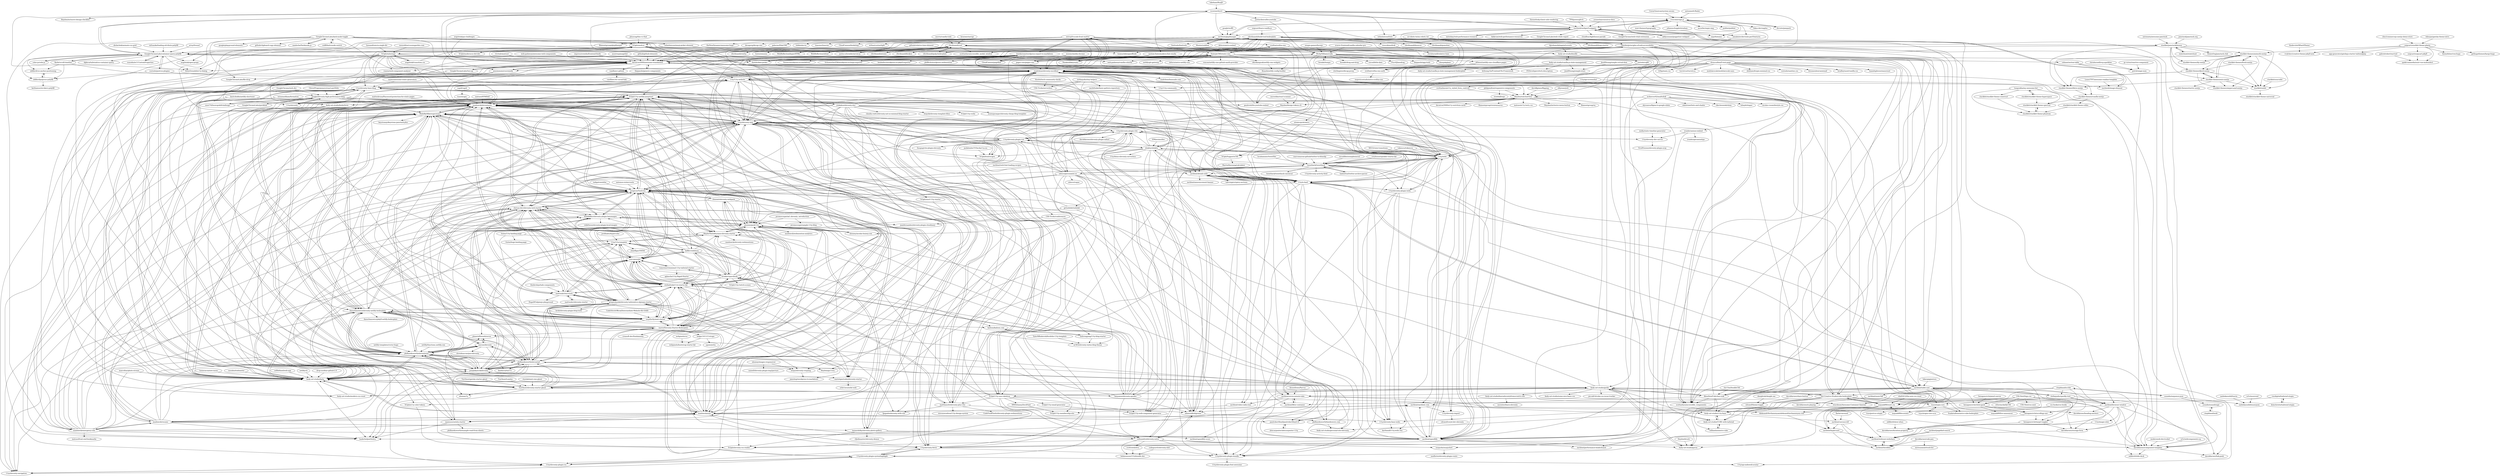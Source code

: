 digraph G {
"GoogleChromeLabs/dark-mode-toggle" -> "coliff/dark-mode-switch" ["e"=1]
"GoogleChromeLabs/dark-mode-toggle" -> "davatron5000/awesome-standalones"
"GoogleChromeLabs/dark-mode-toggle" -> "google/playground-elements" ["e"=1]
"GoogleChromeLabs/dark-mode-toggle" -> "5t3ph/smolcss"
"GoogleChromeLabs/dark-mode-toggle" -> "GoogleChromeLabs/file-drop" ["e"=1]
"GoogleChromeLabs/dark-mode-toggle" -> "github/clipboard-copy-element" ["e"=1]
"GoogleChromeLabs/dark-mode-toggle" -> "MadeByMike/supermaya"
"GoogleChromeLabs/dark-mode-toggle" -> "sandoche/Darkmode.js" ["e"=1]
"GoogleChromeLabs/dark-mode-toggle" -> "nolanlawson/emoji-picker-element" ["e"=1]
"GoogleChromeLabs/dark-mode-toggle" -> "5t3ph/11ty-membership-site"
"GoogleChromeLabs/dark-mode-toggle" -> "maxboeck/emergency-site"
"GoogleChromeLabs/dark-mode-toggle" -> "zachleat/seven-minute-tabs"
"GoogleChromeLabs/dark-mode-toggle" -> "11ty/11ty-website"
"GoogleChromeLabs/dark-mode-toggle" -> "web-padawan/vanilla-colorful" ["e"=1]
"GoogleChromeLabs/dark-mode-toggle" -> "runem/web-component-analyzer" ["e"=1]
"antonmedv/finder" -> "rviscomi/capo.js" ["e"=1]
"GoogleChrome/web.dev" -> "google/eleventy-high-performance-blog" ["e"=1]
"lonekorean/wordpress-export-to-markdown" -> "Swizec/wordpress-to-markdown"
"lonekorean/wordpress-export-to-markdown" -> "SchumacherFM/wordpress-to-hugo-exporter" ["e"=1]
"lonekorean/wordpress-export-to-markdown" -> "madrilene/eleventy-excellent"
"lonekorean/wordpress-export-to-markdown" -> "11ty/eleventy-base-blog"
"lonekorean/wordpress-export-to-markdown" -> "maxboeck/eleventastic"
"lonekorean/wordpress-export-to-markdown" -> "CloudCannon/pagefind" ["e"=1]
"lonekorean/wordpress-export-to-markdown" -> "tweetback/tweetback"
"lonekorean/wordpress-export-to-markdown" -> "benbalter/wordpress-to-jekyll-exporter" ["e"=1]
"lonekorean/wordpress-export-to-markdown" -> "rothsandro/eleventy-notes"
"lonekorean/wordpress-export-to-markdown" -> "11ty/eleventy-img"
"lonekorean/wordpress-export-to-markdown" -> "estruyf/vscode-front-matter"
"lonekorean/wordpress-export-to-markdown" -> "davatron5000/awesome-standalones"
"lonekorean/wordpress-export-to-markdown" -> "pfefferle/wordpress-webmention" ["e"=1]
"lonekorean/wordpress-export-to-markdown" -> "google/eleventy-high-performance-blog"
"lonekorean/wordpress-export-to-markdown" -> "Andy-set-studio/hylia"
"11ty/eleventy" -> "11ty/eleventy-base-blog" ["e"=1]
"11ty/eleventy" -> "google/eleventy-high-performance-blog" ["e"=1]
"aholachek/animate-css-grid" -> "GoogleChromeLabs/container-query-polyfill" ["e"=1]
"minamarkham/formation" -> "Andy-set-studio/hylia" ["e"=1]
"minamarkham/formation" -> "maxboeck/eleventastic" ["e"=1]
"mfranzke/loading-attribute-polyfill" -> "GoogleChromeLabs/container-query-polyfill"
"github/relative-time-element" -> "davatron5000/awesome-standalones" ["e"=1]
"github/relative-time-element" -> "WickyNilliams/cally" ["e"=1]
"snori74/linuxupskillchallenge" -> "google/eleventy-high-performance-blog" ["e"=1]
"11ty/eleventy-base-blog" -> "Andy-set-studio/hylia"
"11ty/eleventy-base-blog" -> "danurbanowicz/eleventy-netlify-boilerplate"
"11ty/eleventy-base-blog" -> "philhawksworth/eleventyone"
"11ty/eleventy-base-blog" -> "11ty/11ty-website"
"11ty/eleventy-base-blog" -> "11ty/eleventy-img"
"11ty/eleventy-base-blog" -> "josephdyer/skeleventy"
"11ty/eleventy-base-blog" -> "madrilene/eleventy-excellent"
"11ty/eleventy-base-blog" -> "google/eleventy-high-performance-blog"
"11ty/eleventy-base-blog" -> "maxboeck/mxb"
"11ty/eleventy-base-blog" -> "maxboeck/eleventastic"
"11ty/eleventy-base-blog" -> "11ty/eleventy" ["e"=1]
"11ty/eleventy-base-blog" -> "TryGhost/eleventy-starter-ghost"
"11ty/eleventy-base-blog" -> "daflh/vredeburg"
"11ty/eleventy-base-blog" -> "yinkakun/eleventy-duo"
"11ty/eleventy-base-blog" -> "5t3ph/11ty-netlify-jumpstart"
"TryGhost/eleventy-starter-ghost" -> "chrissy-dev/eleventy-web-starter"
"TryGhost/eleventy-starter-ghost" -> "philhawksworth/eleventyone"
"TryGhost/eleventy-starter-ghost" -> "nhoizey/pack11ty"
"TryGhost/eleventy-starter-ghost" -> "danurbanowicz/eleventy-netlify-boilerplate"
"TryGhost/eleventy-starter-ghost" -> "Andy-set-studio/hylia"
"TryGhost/eleventy-starter-ghost" -> "marcamos/jet"
"TryGhost/eleventy-starter-ghost" -> "maxboeck/eleventastic"
"TryGhost/eleventy-starter-ghost" -> "gregives/Twelvety"
"TryGhost/eleventy-starter-ghost" -> "broeker/spacebook"
"TryGhost/eleventy-starter-ghost" -> "binyamin/eleventy-garden" ["e"=1]
"TryGhost/eleventy-starter-ghost" -> "josephdyer/skeleventy"
"TryGhost/eleventy-starter-ghost" -> "11ty/eleventy-base-blog"
"TryGhost/eleventy-starter-ghost" -> "nhoizey/1y"
"TryGhost/eleventy-starter-ghost" -> "philhawksworth/eleventail"
"TryGhost/eleventy-starter-ghost" -> "hankchizljaw/hebra"
"sandoche/Darkmode.js" -> "GoogleChromeLabs/dark-mode-toggle" ["e"=1]
"jensimmons/cssremedy" -> "Andy-set-studio/hylia" ["e"=1]
"jensimmons/cssremedy" -> "davatron5000/awesome-standalones" ["e"=1]
"jensimmons/cssremedy" -> "maxboeck/eleventastic" ["e"=1]
"CSS-Tricks/serverless" -> "CSS-Tricks/conferences"
"CSS-Tricks/serverless" -> "5t3ph/11ty-netlify-jumpstart"
"xdesro/personalsit.es" -> "tweetback/tweetback"
"xdesro/personalsit.es" -> "11ty/eleventy-img"
"xdesro/personalsit.es" -> "nhoizey/pack11ty"
"xdesro/personalsit.es" -> "zachleat/speedlify"
"xdesro/personalsit.es" -> "maxboeck/eleventastic"
"xdesro/personalsit.es" -> "madrilene/eleventy-excellent"
"xdesro/personalsit.es" -> "Andy-set-studio/personal-site-eleventy"
"xdesro/personalsit.es" -> "maxboeck/mxb"
"xdesro/personalsit.es" -> "nhoizey/nicolas-hoizey.com"
"xdesro/personalsit.es" -> "11ty/is-land"
"xdesro/personalsit.es" -> "5t3ph/11ty-netlify-jumpstart"
"xdesro/personalsit.es" -> "binyamin/eleventy-garden" ["e"=1]
"xdesro/personalsit.es" -> "xdesro/vogue"
"xdesro/personalsit.es" -> "5t3ph/11ty-web-component-generator"
"xdesro/personalsit.es" -> "gregives/Twelvety"
"snipcart/learn-vanilla-js" -> "cferdinandi/build-tool-boilerplate" ["e"=1]
"vanillawc/.github" -> "vanillawc/wc-social-link"
"github/github-elements" -> "davatron5000/awesome-standalones" ["e"=1]
"vapid/vapid" -> "trys/sergey" ["e"=1]
"scottaohara/a11y_styled_form_controls" -> "Heydon/watched-box" ["e"=1]
"scottaohara/a11y_styled_form_controls" -> "maxboeck/eleventastic" ["e"=1]
"danurbanowicz/eleventy-netlify-boilerplate" -> "philhawksworth/eleventyone"
"danurbanowicz/eleventy-netlify-boilerplate" -> "chrissy-dev/eleventy-web-starter"
"danurbanowicz/eleventy-netlify-boilerplate" -> "maxboeck/eleventastic"
"danurbanowicz/eleventy-netlify-boilerplate" -> "5t3ph/11ty-netlify-jumpstart"
"danurbanowicz/eleventy-netlify-boilerplate" -> "philhawksworth/eleventail"
"danurbanowicz/eleventy-netlify-boilerplate" -> "Andy-set-studio/hylia"
"danurbanowicz/eleventy-netlify-boilerplate" -> "11ty/eleventy-base-blog"
"danurbanowicz/eleventy-netlify-boilerplate" -> "josephdyer/skeleventy"
"danurbanowicz/eleventy-netlify-boilerplate" -> "surjithctly/neat-starter"
"danurbanowicz/eleventy-netlify-boilerplate" -> "gregives/Twelvety"
"danurbanowicz/eleventy-netlify-boilerplate" -> "danurbanowicz/jekyll-netlify-boilerplate"
"danurbanowicz/eleventy-netlify-boilerplate" -> "maxboeck/mxb"
"danurbanowicz/eleventy-netlify-boilerplate" -> "gregwolanski/eleventy-tailwindcss-alpinejs-starter"
"danurbanowicz/eleventy-netlify-boilerplate" -> "MadeByMike/supermaya"
"danurbanowicz/eleventy-netlify-boilerplate" -> "TryGhost/eleventy-starter-ghost"
"cferdinandi/reef" -> "cferdinandi/build-tool-boilerplate"
"cferdinandi/reef" -> "Andy-set-studio/beedle"
"cferdinandi/reef" -> "WebReflection/uhtml" ["e"=1]
"cferdinandi/reef" -> "justin-schroeder/arrow-js" ["e"=1]
"cferdinandi/reef" -> "cferdinandi/atomic" ["e"=1]
"cferdinandi/reef" -> "cferdinandi/kraken" ["e"=1]
"cferdinandi/reef" -> "cferdinandi/reef-js"
"cferdinandi/reef" -> "davatron5000/awesome-standalones"
"cferdinandi/reef" -> "scottaohara/accessible_modal_window" ["e"=1]
"cferdinandi/reef" -> "toomuchdesign/offside" ["e"=1]
"cferdinandi/reef" -> "cferdinandi/gulp-boilerplate" ["e"=1]
"cferdinandi/reef" -> "luwes/sinuous" ["e"=1]
"cferdinandi/reef" -> "scottaohara/accessible_components" ["e"=1]
"cferdinandi/reef" -> "WebReflection/hyperHTML" ["e"=1]
"cferdinandi/reef" -> "Andy-set-studio/hylia"
"11ty/eleventy-plugin-syntaxhighlight" -> "11ty/eleventy-plugin-rss"
"11ty/eleventy-plugin-syntaxhighlight" -> "11ty/eleventy-fetch"
"11ty/eleventy-plugin-syntaxhighlight" -> "11ty/eleventy-navigation"
"11ty/eleventy-plugin-syntaxhighlight" -> "11ty/api-indieweb-avatar"
"11ty/eleventy-plugin-syntaxhighlight" -> "11ty/eleventy-img"
"chrissy-dev/eleventy-web-starter" -> "ixartz/Eleventy-Starter-Boilerplate"
"chrissy-dev/eleventy-web-starter" -> "stefanfrede/11st-starter-kit"
"chrissy-dev/eleventy-web-starter" -> "gregives/Twelvety"
"chrissy-dev/eleventy-web-starter" -> "maxboeck/eleventastic"
"chrissy-dev/eleventy-web-starter" -> "marcamos/jet"
"chrissy-dev/eleventy-web-starter" -> "gregwolanski/eleventy-tailwindcss-alpinejs-starter"
"chrissy-dev/eleventy-web-starter" -> "josephdyer/skeleventy"
"chrissy-dev/eleventy-web-starter" -> "nhoizey/pack11ty"
"chrissy-dev/eleventy-web-starter" -> "eastslopestudio/eleventy-starter"
"chrissy-dev/eleventy-web-starter" -> "surjithctly/neat-starter"
"chrissy-dev/eleventy-web-starter" -> "mattwaler/tea-stack"
"chrissy-dev/eleventy-web-starter" -> "liamfiddler/eleventy-plugin-lazyimages"
"chrissy-dev/eleventy-web-starter" -> "danurbanowicz/eleventy-netlify-boilerplate"
"chrissy-dev/eleventy-web-starter" -> "11ty/eleventy-img"
"chrissy-dev/eleventy-web-starter" -> "philhawksworth/eleventail"
"GoogleChromeLabs/two-up" -> "davatron5000/awesome-standalones"
"GoogleChromeLabs/two-up" -> "GoogleChromeLabs/file-drop" ["e"=1]
"coliff/dark-mode-switch" -> "GoogleChromeLabs/dark-mode-toggle" ["e"=1]
"artsy/fresnel" -> "GoogleChromeLabs/container-query-polyfill" ["e"=1]
"11ty/11ty-website" -> "11ty/eleventy-img"
"11ty/11ty-website" -> "11ty/eleventy-plugin-syntaxhighlight"
"11ty/11ty-website" -> "11ty/eleventy-base-blog"
"11ty/11ty-website" -> "madrilene/eleventy-excellent"
"11ty/11ty-website" -> "11ty/eleventy-fetch"
"11ty/11ty-website" -> "maxboeck/eleventastic"
"11ty/11ty-website" -> "zachleat/speedlify"
"11ty/11ty-website" -> "11ty/eleventy-plugin-webc"
"11ty/11ty-website" -> "Andy-set-studio/hylia"
"11ty/11ty-website" -> "11ty/11ty-community"
"11ty/11ty-website" -> "11ty/eleventy-import"
"11ty/11ty-website" -> "zachleat/zachleat.com"
"11ty/11ty-website" -> "11ty/eleventy-navigation"
"11ty/11ty-website" -> "11ty/eleventy-plugin-rss"
"11ty/11ty-website" -> "AleksandrHovhannisyan/aleksandrhovhannisyan.com"
"danfascia/tai11s" -> "philhawksworth/eleventail"
"lukehaas/RunJS" -> "csswizardry/ct" ["e"=1]
"atomicojs/atomico" -> "11ty/is-land" ["e"=1]
"trys/sergey" -> "maxboeck/eleventastic"
"automata/awesome-jamstack" -> "stackbit/jamstackthemes" ["e"=1]
"mckeever02/mailtolink" -> "maxboeck/eleventastic"
"mckeever02/mailtolink" -> "alyssaxuu/figma-to-google-slides" ["e"=1]
"mckeever02/mailtolink" -> "edelstone/tints-and-shades" ["e"=1]
"mckeever02/mailtolink" -> "zachleat/speedlify"
"mckeever02/mailtolink" -> "rikschennink/shiny" ["e"=1]
"mckeever02/mailtolink" -> "Andy-set-studio/boilerform" ["e"=1]
"mckeever02/mailtolink" -> "hihayk/shaper" ["e"=1]
"mckeever02/mailtolink" -> "nicolas-cusan/destyle.css" ["e"=1]
"TryGhost/gatsby-starter-ghost" -> "TryGhost/eleventy-starter-ghost" ["e"=1]
"nuxodin/ie11CustomProperties" -> "GoogleChromeLabs/container-query-polyfill" ["e"=1]
"cbracco/html5-test-page" -> "dohliam/dropin-minimal-css" ["e"=1]
"cbracco/html5-test-page" -> "csstools/sanitize.css" ["e"=1]
"cbracco/html5-test-page" -> "hteumeuleu/caniemail" ["e"=1]
"cbracco/html5-test-page" -> "bradleytaunt/vanilla-css" ["e"=1]
"cbracco/html5-test-page" -> "dbox/html5-kitchen-sink"
"cbracco/html5-test-page" -> "zachleat/speedlify"
"cbracco/html5-test-page" -> "jensimmons/cssremedy" ["e"=1]
"cbracco/html5-test-page" -> "scottaohara/a11y_styled_form_controls" ["e"=1]
"cbracco/html5-test-page" -> "Andy-set-studio/boilerform" ["e"=1]
"cbracco/html5-test-page" -> "tiaanduplessis/nanoreset"
"cbracco/html5-test-page" -> "h5bp/main.css" ["e"=1]
"cbracco/html5-test-page" -> "turretcss/turretcss" ["e"=1]
"cbracco/html5-test-page" -> "modularscale/modularscale-sass" ["e"=1]
"cbracco/html5-test-page" -> "madrilene/eleventy-excellent"
"cbracco/html5-test-page" -> "scottaohara/accessible_components" ["e"=1]
"planetoftheweb/seven" -> "ianrose/deventy"
"planetoftheweb/seven" -> "philhawksworth/hawksworx.com"
"micahflee/semiphemeral" -> "tweetback/tweetback" ["e"=1]
"josephdyer/skeleventy" -> "chrissy-dev/eleventy-web-starter"
"josephdyer/skeleventy" -> "philhawksworth/eleventyone"
"josephdyer/skeleventy" -> "ixartz/Eleventy-Starter-Boilerplate"
"josephdyer/skeleventy" -> "gregwolanski/eleventy-tailwindcss-alpinejs-starter"
"josephdyer/skeleventy" -> "MaybeThisIsRu/smix-eleventy-starter"
"josephdyer/skeleventy" -> "philhawksworth/eleventail"
"josephdyer/skeleventy" -> "maxboeck/eleventastic"
"josephdyer/skeleventy" -> "ianrose/deventy"
"josephdyer/skeleventy" -> "danurbanowicz/eleventy-netlify-boilerplate"
"josephdyer/skeleventy" -> "stefanfrede/11st-starter-kit"
"josephdyer/skeleventy" -> "gregives/Twelvety"
"josephdyer/skeleventy" -> "MadeByMike/supermaya"
"josephdyer/skeleventy" -> "eastslopestudio/eleventy-starter"
"josephdyer/skeleventy" -> "Andy-set-studio/hylia"
"josephdyer/skeleventy" -> "liamfiddler/eleventy-plugin-lazyimages"
"Andy-set-studio/hylia" -> "philhawksworth/eleventyone"
"Andy-set-studio/hylia" -> "maxboeck/eleventastic"
"Andy-set-studio/hylia" -> "danurbanowicz/eleventy-netlify-boilerplate"
"Andy-set-studio/hylia" -> "11ty/eleventy-base-blog"
"Andy-set-studio/hylia" -> "MadeByMike/supermaya"
"Andy-set-studio/hylia" -> "hankchizljaw/hebra"
"Andy-set-studio/hylia" -> "Andy-set-studio/gorko"
"Andy-set-studio/hylia" -> "maxboeck/mxb"
"Andy-set-studio/hylia" -> "josephdyer/skeleventy"
"Andy-set-studio/hylia" -> "gregives/Twelvety"
"Andy-set-studio/hylia" -> "TryGhost/eleventy-starter-ghost"
"Andy-set-studio/hylia" -> "11ty/eleventy-img"
"Andy-set-studio/hylia" -> "nhoizey/pack11ty"
"Andy-set-studio/hylia" -> "5t3ph/11ty-netlify-jumpstart"
"Andy-set-studio/hylia" -> "11ty/11ty-website"
"Andy-set-studio/vanilla-js-state-management" -> "Andy-set-studio/beedle"
"Andy-set-studio/vanilla-js-state-management" -> "Andy-set-studio/vanilla-js-state-management-boilerplate"
"Andy-set-studio/vanilla-js-state-management" -> "InSeong-So/Frontend-No-Framework" ["e"=1]
"Andy-set-studio/vanilla-js-state-management" -> "JunilHwang/simple-store"
"Andy-set-studio/vanilla-js-state-management" -> "FEDevelopers/tech.description" ["e"=1]
"Andy-set-studio/boilerform" -> "Heydon/watched-box" ["e"=1]
"Andy-set-studio/boilerform" -> "Andy-set-studio/hylia" ["e"=1]
"Andy-set-studio/boilerform" -> "philhawksworth/eleventyone" ["e"=1]
"Andy-set-studio/boilerform" -> "davatron5000/awesome-standalones" ["e"=1]
"Andy-set-studio/boilerform" -> "maxboeck/emergency-site" ["e"=1]
"stephband/scribe" -> "soundio/sequence-json"
"stephband/scribe" -> "hexagoncircle/scrollspy-nav"
"stephband/scribe" -> "stefanjudis/sparkly-text"
"stephband/scribe" -> "11ty/eleventy-plugin-bundle"
"stephband/scribe" -> "hexagoncircle/click-spark"
"eeeps/eleventy-respimg" -> "jamshop/wordpress-to-markdown"
"snipcart/stackbit-theme-planty" -> "snipcart/snipcart-jekyll"
"snipcart/stackbit-theme-planty" -> "vvalchev/creative-theme-jekyll-new"
"snipcart/stackbit-theme-planty" -> "gethugothemes/hargo-hugo" ["e"=1]
"snipcart/stackbit-theme-planty" -> "stackbit-themes/azimuth-nextjs"
"snipcart/stackbit-theme-planty" -> "app-generator/gatsbyjs-starter-tailwindplay" ["e"=1]
"snipcart/stackbit-theme-planty" -> "spektrummedia/nuxt-vue-multiselect"
"snipcart/stackbit-theme-planty" -> "themefisher/vex-hugo" ["e"=1]
"paulrobertlloyd/paulrobertlloyd-v4" -> "alexcarpenter/alexcarpenter-11ty"
"selfdefined/web-app" -> "Andy-set-studio/hylia" ["e"=1]
"zachleat/web-font-loading-recipes" -> "Andy-set-studio/hylia" ["e"=1]
"zachleat/web-font-loading-recipes" -> "zachleat/details-utils" ["e"=1]
"Heydon/bruck" -> "Andy-set-studio/goron" ["e"=1]
"philipwalton/responsive-components" -> "stowball/eqio" ["e"=1]
"philipwalton/responsive-components" -> "Heydon/watched-box"
"AleksandrHovhannisyan/aleksandrhovhannisyan.com" -> "zachleat/hypercard"
"elbywan/yett" -> "Heydon/watched-box" ["e"=1]
"stackbit-themes/fjord-nextjs" -> "stackbit-themes/vanilla-nextjs"
"stackbit-themes/fjord-nextjs" -> "stackbit/unibit"
"stackbit-themes/fjord-nextjs" -> "stackbit-themes/libris-nextjs"
"stackbit-themes/fjord-nextjs" -> "stackbit-themes/ampersand-nextjs"
"stackbit-themes/fjord-nextjs" -> "stackbit-themes/exto-nextjs"
"TryGhost/London" -> "TryGhost/eleventy-starter-ghost" ["e"=1]
"Andy-set-studio/beedle" -> "Andy-set-studio/vanilla-js-state-management"
"Andy-set-studio/beedle" -> "cferdinandi/reef"
"Andy-set-studio/beedle" -> "Heydon/watched-box"
"Andy-set-studio/beedle" -> "Andy-set-studio/goron"
"philhawksworth/eleventyone" -> "philhawksworth/eleventail"
"philhawksworth/eleventyone" -> "danurbanowicz/eleventy-netlify-boilerplate"
"philhawksworth/eleventyone" -> "Andy-set-studio/hylia"
"philhawksworth/eleventyone" -> "maxboeck/eleventastic"
"philhawksworth/eleventyone" -> "josephdyer/skeleventy"
"philhawksworth/eleventyone" -> "ianrose/deventy"
"philhawksworth/eleventyone" -> "gregives/Twelvety"
"philhawksworth/eleventyone" -> "11ty/eleventy-img"
"philhawksworth/eleventyone" -> "MadeByMike/supermaya"
"philhawksworth/eleventyone" -> "11ty/eleventy-base-blog"
"philhawksworth/eleventyone" -> "philhawksworth/hawksworx.com"
"philhawksworth/eleventyone" -> "planetoftheweb/seven"
"philhawksworth/eleventyone" -> "maxboeck/mxb"
"philhawksworth/eleventyone" -> "5t3ph/11ty-netlify-jumpstart"
"philhawksworth/eleventyone" -> "chrissy-dev/eleventy-web-starter"
"ianrose/deventy" -> "danfascia/tai11s"
"ianrose/deventy" -> "planetoftheweb/seven"
"ianrose/deventy" -> "philhawksworth/eleventail"
"ianrose/deventy" -> "philhawksworth/eleventyone"
"ianrose/deventy" -> "maxboeck/eleventastic"
"ianrose/deventy" -> "chrisdmacrae/parceleventy"
"ianrose/deventy" -> "josephdyer/skeleventy"
"ianrose/deventy" -> "nhoizey/1y"
"maxboeck/mxb" -> "maxboeck/eleventastic"
"maxboeck/mxb" -> "paulrobertlloyd/paulrobertlloyd-v4"
"maxboeck/mxb" -> "maxboeck/resume"
"maxboeck/mxb" -> "MaybeThisIsRu/smix-eleventy-starter"
"maxboeck/mxb" -> "11ty/eleventy-img"
"maxboeck/mxb" -> "nhoizey/pack11ty"
"maxboeck/mxb" -> "zachleat/zachleat.com"
"maxboeck/mxb" -> "equinusocio/xity-starter"
"maxboeck/mxb" -> "MadeByMike/supermaya"
"maxboeck/mxb" -> "philhawksworth/eleventyone"
"maxboeck/mxb" -> "11ty/eleventy-fetch"
"maxboeck/mxb" -> "gregives/Twelvety"
"maxboeck/mxb" -> "Andy-set-studio/hylia"
"maxboeck/mxb" -> "danurbanowicz/eleventy-netlify-boilerplate"
"maxboeck/mxb" -> "philhawksworth/hawksworx.com"
"liamfiddler/eleventy-plugin-lazyimages" -> "juanfernandes/eleventy-plugin-cloudinary"
"liamfiddler/eleventy-plugin-lazyimages" -> "nhoizey/pack11ty"
"liamfiddler/eleventy-plugin-lazyimages" -> "eeeps/eleventy-respimg"
"liamfiddler/eleventy-plugin-lazyimages" -> "philhawksworth/eleventail"
"liamfiddler/eleventy-plugin-lazyimages" -> "11ty/eleventy-img"
"liamfiddler/eleventy-plugin-lazyimages" -> "gregives/Twelvety"
"liamfiddler/eleventy-plugin-lazyimages" -> "11ty/eleventy-navigation"
"liamfiddler/eleventy-plugin-lazyimages" -> "robb0wen/eleventy-plugin-local-images"
"cferdinandi/atomic" -> "cferdinandi/reef" ["e"=1]
"stackbit-themes/azimuth-nextjs" -> "stackbit-themes/exto-nextjs"
"stackbit-themes/azimuth-nextjs" -> "stackbit-themes/libris-nextjs"
"stackbit-themes/azimuth-nextjs" -> "stackbit-themes/fresh-nextjs"
"stackbit-themes/azimuth-nextjs" -> "stackbit-themes/fjord-nextjs"
"stackbit-themes/azimuth-nextjs" -> "stackbit/unibit"
"stackbit-themes/azimuth-nextjs" -> "stackbit-themes/diy-nextjs"
"stackbit-themes/azimuth-nextjs" -> "stackbit-themes/ampersand-nextjs"
"kentcdodds/netlify-shortener" -> "maxboeck/eleventastic" ["e"=1]
"kentcdodds/netlify-shortener" -> "Andy-set-studio/hylia" ["e"=1]
"stephband/midi" -> "soundio/soundstage"
"netlify/functions.netlify.com" -> "philhawksworth/eleventyone" ["e"=1]
"getindiekit/indiekit" -> "paulrobertlloyd/paulrobertlloyd-v4" ["e"=1]
"getindiekit/indiekit" -> "MaybeThisIsRu/smix-eleventy-starter" ["e"=1]
"getindiekit/indiekit" -> "madrilene/eleventy-excellent" ["e"=1]
"d4rekanguok/netlify-cms-widgets" -> "Kinark/netlify-config-builder"
"stackbit-themes/fresh-nextjs" -> "stackbit-themes/azimuth-nextjs"
"stackbit-themes/fresh-nextjs" -> "stackbit-themes/fjord-nextjs"
"stackbit-themes/fresh-nextjs" -> "stackbit/unibit"
"MadeByMike/supermaya" -> "maxboeck/eleventastic"
"MadeByMike/supermaya" -> "keystonejs/keystone-jamstack-plus"
"MadeByMike/supermaya" -> "gregives/Twelvety"
"MadeByMike/supermaya" -> "philhawksworth/eleventail"
"MadeByMike/supermaya" -> "liamfiddler/eleventy-plugin-lazyimages"
"MadeByMike/supermaya" -> "11ty/eleventy-img"
"MadeByMike/supermaya" -> "11ty/eleventy-navigation"
"MadeByMike/supermaya" -> "philhawksworth/eleventyone"
"MadeByMike/supermaya" -> "Andy-set-studio/hylia"
"MadeByMike/supermaya" -> "nhoizey/pack11ty"
"MadeByMike/supermaya" -> "equinusocio/xity-starter"
"MadeByMike/supermaya" -> "maxboeck/mxb"
"MadeByMike/supermaya" -> "MaybeThisIsRu/smix-eleventy-starter"
"MadeByMike/supermaya" -> "hankchizljaw/hebra"
"MadeByMike/supermaya" -> "broeker/spacebook"
"indigotree/atlas" -> "gregives/Twelvety" ["e"=1]
"gabrielrobert/xavtool" -> "spektrummedia/nuxt-vue-multiselect"
"CSS-Tricks/conferences" -> "juanfernandes/eleventy-plugin-cloudinary"
"CSS-Tricks/conferences" -> "paulrobertlloyd/paulrobertlloyd-v4"
"11ty/eleventy-plugin-rss" -> "11ty/eleventy-plugin-syntaxhighlight"
"11ty/eleventy-plugin-rss" -> "11ty/eleventy-navigation"
"stackbit-themes/libris-nextjs" -> "stackbit-themes/vanilla-nextjs"
"stackbit/stackbit-theme-hyperspace" -> "stackbit/stackbit-theme-spectral"
"stackbit/stackbit-theme-hyperspace" -> "tunguskha/my-awesome-list"
"stackbit/unibit" -> "stackbit/stackbit-theme-universal"
"stackbit-themes/vanilla-nextjs" -> "stackbit/stackbit-theme-spectral"
"stackbit-themes/vanilla-nextjs" -> "stackbit/stackbit-theme-reflex"
"stackbit-themes/exto-nextjs" -> "stackbit-themes/ampersand-nextjs"
"stackbit-themes/exto-nextjs" -> "stackbit-themes/libris-nextjs"
"stackbit-themes/exto-nextjs" -> "stackbit-themes/azimuth-nextjs"
"stackbit-themes/exto-nextjs" -> "stackbit-themes/fjord-nextjs"
"stackbit-themes/exto-nextjs" -> "stackbit-themes/starter-nextjs"
"stackbit-themes/exto-nextjs" -> "stackbit/unibit"
"stackbit/stackbit-theme-phantom" -> "stackbit/stackbit-theme-spectral"
"stackbit/stackbit-theme-reflex" -> "stackbit/stackbit-theme-phantom"
"stackbit/stackbit-theme-spectral" -> "stackbit/stackbit-theme-phantom"
"stackbit/stackbit-theme-construct" -> "stackbit/stackbit-theme-phantom"
"Andy-set-studio/goron" -> "Andy-set-studio/gorko"
"Andy-set-studio/gorko" -> "Andy-set-studio/goron"
"Andy-set-studio/gorko" -> "Set-Creative-Studio/cube-boilerplate"
"Andy-set-studio/gorko" -> "dbox/html5-kitchen-sink"
"Andy-set-studio/gorko" -> "Andy-set-studio/hylia"
"Andy-set-studio/gorko" -> "piccalil-li/cube-css-issue-tracker"
"Andy-set-studio/gorko" -> "madrilene/eleventy-excellent"
"Andy-set-studio/gorko" -> "Andy-set-studio/CUBE-with-tailwind"
"Andy-set-studio/gorko" -> "Andy-set-studio/11ty-base"
"Andy-set-studio/gorko" -> "5t3ph/11ty-sass-skeleton"
"Andy-set-studio/gorko" -> "gregives/Twelvety"
"Andy-set-studio/gorko" -> "Andy-set-studio/some-nice-basic-css"
"Andy-set-studio/gorko" -> "hankchizljaw/hebra"
"Andy-set-studio/gorko" -> "trys/utopia-core"
"Andy-set-studio/gorko" -> "Andy-set-studio/modern-css-reset" ["e"=1]
"Andy-set-studio/gorko" -> "Andy-set-studio/learneleventyfromscratch.com"
"argyleink/gui-challenges" -> "5t3ph/smolcss" ["e"=1]
"argyleink/gui-challenges" -> "davatron5000/awesome-standalones" ["e"=1]
"argyleink/gui-challenges" -> "GoogleChromeLabs/container-query-polyfill" ["e"=1]
"myles/awesome-static-generators" -> "11ty/eleventy-base-blog" ["e"=1]
"phuocng/this-vs-that" -> "5t3ph/smolcss" ["e"=1]
"justinribeiro/lite-youtube" -> "WickyNilliams/cally" ["e"=1]
"Andy-set-studio/modern-css-reset" -> "Andy-set-studio/hylia" ["e"=1]
"Andy-set-studio/modern-css-reset" -> "Andy-set-studio/gorko" ["e"=1]
"Andy-set-studio/modern-css-reset" -> "davatron5000/awesome-standalones" ["e"=1]
"paulirish/lite-youtube-embed" -> "davatron5000/awesome-standalones" ["e"=1]
"muxinc/media-chrome" -> "davatron5000/awesome-standalones" ["e"=1]
"muxinc/media-chrome" -> "11ty/is-land" ["e"=1]
"cferdinandi/gumshoe" -> "cferdinandi/build-tool-boilerplate" ["e"=1]
"saebekassebil/teoria" -> "saebekassebil/musicjson" ["e"=1]
"netlify/cli" -> "Andy-set-studio/hylia" ["e"=1]
"cferdinandi/gulp-boilerplate" -> "cferdinandi/build-tool-boilerplate" ["e"=1]
"cferdinandi/gulp-boilerplate" -> "cferdinandi/reef" ["e"=1]
"argyleink/transition.css" -> "5t3ph/smolcss" ["e"=1]
"argyleink/transition.css" -> "5t3ph/stylestage" ["e"=1]
"thedevdojo/tails-components" -> "mattwaler/tea-stack" ["e"=1]
"5t3ph/stylestage" -> "5t3ph/smolcss"
"5t3ph/stylestage" -> "5t3ph/11ty-netlify-jumpstart"
"5t3ph/stylestage" -> "Andy-set-studio/modern-css-reset" ["e"=1]
"5t3ph/stylestage" -> "Andy-set-studio/hylia"
"5t3ph/stylestage" -> "xdesro/personalsit.es"
"5t3ph/stylestage" -> "argyleink/transition.css" ["e"=1]
"5t3ph/stylestage" -> "5t3ph/htmlrecipes"
"5t3ph/stylestage" -> "5t3ph/11ty-sass-skeleton"
"5t3ph/stylestage" -> "11ty/eleventy" ["e"=1]
"5t3ph/stylestage" -> "davatron5000/awesome-standalones"
"5t3ph/stylestage" -> "google/eleventy-high-performance-blog"
"5t3ph/stylestage" -> "madrilene/eleventy-excellent"
"5t3ph/stylestage" -> "maxboeck/eleventastic"
"5t3ph/stylestage" -> "11ty/eleventy-base-blog"
"5t3ph/stylestage" -> "zachleat/speedlify"
"thedevslot/WhatATheme" -> "vvalchev/creative-theme-jekyll-new" ["e"=1]
"maxvoltar/photo-stream" -> "maxboeck/emergency-site" ["e"=1]
"maxvoltar/photo-stream" -> "Andy-set-studio/hylia" ["e"=1]
"CleverProgrammers/react-portfolio" -> "google/eleventy-high-performance-blog" ["e"=1]
"GoogleChrome/web-vitals-extension" -> "nucliweb/webperf-snippets" ["e"=1]
"rtivital/omatsuri" -> "davatron5000/awesome-standalones" ["e"=1]
"scottaohara/accessible_components" -> "davatron5000/awesome-standalones" ["e"=1]
"davatron5000/awesome-standalones" -> "thepassle/generic-components" ["e"=1]
"davatron5000/awesome-standalones" -> "scottaohara/accessible_components" ["e"=1]
"davatron5000/awesome-standalones" -> "11ty/webc"
"davatron5000/awesome-standalones" -> "11ty/is-land"
"davatron5000/awesome-standalones" -> "madrilene/eleventy-excellent"
"davatron5000/awesome-standalones" -> "maxboeck/eleventastic"
"davatron5000/awesome-standalones" -> "zachleat/details-utils"
"davatron5000/awesome-standalones" -> "GoogleChromeLabs/two-up"
"davatron5000/awesome-standalones" -> "KittyGiraudel/a11y-dialog" ["e"=1]
"davatron5000/awesome-standalones" -> "Andy-set-studio/hylia"
"davatron5000/awesome-standalones" -> "vanillawc/.github"
"davatron5000/awesome-standalones" -> "jensimmons/cssremedy" ["e"=1]
"davatron5000/awesome-standalones" -> "daviddarnes/component-template"
"davatron5000/awesome-standalones" -> "runem/web-component-analyzer" ["e"=1]
"davatron5000/awesome-standalones" -> "Heydon/watched-box"
"duetds/date-picker" -> "WickyNilliams/cally" ["e"=1]
"SchumacherFM/wordpress-to-hugo-exporter" -> "lonekorean/wordpress-export-to-markdown" ["e"=1]
"nolanlawson/emoji-picker-element" -> "davatron5000/awesome-standalones" ["e"=1]
"nolanlawson/emoji-picker-element" -> "WickyNilliams/cally" ["e"=1]
"thepassle/generic-components" -> "davatron5000/awesome-standalones" ["e"=1]
"addyosmani/puppeteer-webperf" -> "nucliweb/webperf-snippets" ["e"=1]
"mattwaler/eleventy-starter" -> "mattwaler/tea-stack"
"eastslopestudio/eleventy-starter" -> "chrissy-dev/eleventy-web-starter"
"eastslopestudio/eleventy-starter" -> "orbit-love/orbit-web"
"estruyf/vscode-front-matter" -> "sveltia/sveltia-cms" ["e"=1]
"estruyf/vscode-front-matter" -> "CloudCannon/pagefind" ["e"=1]
"estruyf/vscode-front-matter" -> "pages-cms/pages-cms" ["e"=1]
"estruyf/vscode-front-matter" -> "tinacms/tinacms" ["e"=1]
"estruyf/vscode-front-matter" -> "CloudCannon/bookshop" ["e"=1]
"estruyf/vscode-front-matter" -> "stackbit/jamstackthemes"
"estruyf/vscode-front-matter" -> "Thinkmill/keystatic" ["e"=1]
"estruyf/vscode-front-matter" -> "madrilene/eleventy-excellent"
"estruyf/vscode-front-matter" -> "withastro/starlight" ["e"=1]
"estruyf/vscode-front-matter" -> "StaticJsCMS/static-cms"
"estruyf/vscode-front-matter" -> "theNewDynamic/awesome-hugo" ["e"=1]
"estruyf/vscode-front-matter" -> "decaporg/decap-cms" ["e"=1]
"estruyf/vscode-front-matter" -> "palacms/PalaCMS" ["e"=1]
"estruyf/vscode-front-matter" -> "fulldotdev/ui" ["e"=1]
"estruyf/vscode-front-matter" -> "lonekorean/wordpress-export-to-markdown"
"web-padawan/awesome-web-components" -> "davatron5000/awesome-standalones" ["e"=1]
"impressivewebs/frontend-feeds" -> "davatron5000/awesome-standalones" ["e"=1]
"google/eleventy-high-performance-blog" -> "11ty/eleventy-base-blog"
"google/eleventy-high-performance-blog" -> "11ty/eleventy" ["e"=1]
"google/eleventy-high-performance-blog" -> "Andy-set-studio/hylia"
"google/eleventy-high-performance-blog" -> "maxboeck/eleventastic"
"google/eleventy-high-performance-blog" -> "gregives/Twelvety"
"google/eleventy-high-performance-blog" -> "11ty/eleventy-img"
"google/eleventy-high-performance-blog" -> "maxboeck/mxb"
"google/eleventy-high-performance-blog" -> "snori74/linuxupskillchallenge" ["e"=1]
"google/eleventy-high-performance-blog" -> "zachleat/speedlify"
"google/eleventy-high-performance-blog" -> "philhawksworth/eleventyone"
"google/eleventy-high-performance-blog" -> "madrilene/eleventy-excellent"
"google/eleventy-high-performance-blog" -> "danurbanowicz/eleventy-netlify-boilerplate"
"google/eleventy-high-performance-blog" -> "paulirish/lite-youtube-embed" ["e"=1]
"google/eleventy-high-performance-blog" -> "MadeByMike/supermaya"
"google/eleventy-high-performance-blog" -> "GoogleChromeLabs/quicklink" ["e"=1]
"maxboeck/eleventastic" -> "gregives/Twelvety"
"maxboeck/eleventastic" -> "maxboeck/mxb"
"maxboeck/eleventastic" -> "MadeByMike/supermaya"
"maxboeck/eleventastic" -> "11ty/eleventy-img"
"maxboeck/eleventastic" -> "chrissy-dev/eleventy-web-starter"
"maxboeck/eleventastic" -> "nhoizey/pack11ty"
"maxboeck/eleventastic" -> "philhawksworth/eleventyone"
"maxboeck/eleventastic" -> "5t3ph/11ty-netlify-jumpstart"
"maxboeck/eleventastic" -> "maxboeck/resume"
"maxboeck/eleventastic" -> "Andy-set-studio/hylia"
"maxboeck/eleventastic" -> "stefanfrede/11st-starter-kit"
"maxboeck/eleventastic" -> "danurbanowicz/eleventy-netlify-boilerplate"
"maxboeck/eleventastic" -> "marcamos/jet"
"maxboeck/eleventastic" -> "ianrose/deventy"
"maxboeck/eleventastic" -> "MaybeThisIsRu/smix-eleventy-starter"
"color-js/color.js" -> "GoogleChromeLabs/container-query-polyfill" ["e"=1]
"chec/commercejs-nextjs-demo-store" -> "snipcart/stackbit-theme-planty" ["e"=1]
"google/woff2" -> "zachleat/glyphhanger" ["e"=1]
"moroshko/react-scanner" -> "Heydon/design-tokens-cli" ["e"=1]
"lynnandtonic/a-single-div" -> "5t3ph/stylestage" ["e"=1]
"matuzo/HTMHell" -> "maxboeck/eleventastic" ["e"=1]
"drop-ice/dear-github-2.0" -> "Andy-set-studio/hylia" ["e"=1]
"imteekay/web-performance-research" -> "nucliweb/webperf-snippets" ["e"=1]
"maxboeck/resume" -> "maxboeck/eleventastic"
"maxboeck/resume" -> "maxboeck/mxb"
"maxboeck/resume" -> "maxboeck/emergency-site"
"maxboeck/resume" -> "11ty/eleventy-img"
"maxboeck/resume" -> "madrilene/eleventy-excellent"
"maxboeck/resume" -> "5t3ph/11ty-netlify-jumpstart"
"maxboeck/resume" -> "philhawksworth/eleventyone"
"maxboeck/resume" -> "tannerdolby/eleventy-photo-gallery"
"maxboeck/resume" -> "philhawksworth/eleventail"
"maxboeck/resume" -> "MadeByMike/supermaya"
"maxboeck/resume" -> "nhoizey/pack11ty"
"maxboeck/resume" -> "hankchizljaw/hebra"
"maxboeck/resume" -> "Andy-set-studio/hylia"
"maxboeck/resume" -> "zachleat/zachleat.com"
"cferdinandi/build-tool-boilerplate" -> "cferdinandi/gulp-boilerplate" ["e"=1]
"cferdinandi/build-tool-boilerplate" -> "cferdinandi/reef"
"cferdinandi/build-tool-boilerplate" -> "5t3ph/11ty-sass-skeleton"
"cferdinandi/build-tool-boilerplate" -> "rossrobino/drab"
"cferdinandi/build-tool-boilerplate" -> "toomuchdesign/offside" ["e"=1]
"cferdinandi/build-tool-boilerplate" -> "Set-Creative-Studio/cube-boilerplate"
"cferdinandi/build-tool-boilerplate" -> "5t3ph/11ty-netlify-jumpstart"
"cferdinandi/build-tool-boilerplate" -> "cferdinandi/hugo-starter"
"cferdinandi/build-tool-boilerplate" -> "daviddarnes/component-template"
"cferdinandi/build-tool-boilerplate" -> "scottaohara/accessible_modal_window" ["e"=1]
"cferdinandi/build-tool-boilerplate" -> "scottaohara/accessible_components" ["e"=1]
"cferdinandi/build-tool-boilerplate" -> "davatron5000/awesome-standalones"
"cferdinandi/build-tool-boilerplate" -> "cferdinandi/gumshoe" ["e"=1]
"cferdinandi/build-tool-boilerplate" -> "5t3ph/smolcss"
"cferdinandi/build-tool-boilerplate" -> "cferdinandi/bouncer" ["e"=1]
"zachleat/speedlify" -> "11ty/eleventy-img"
"zachleat/speedlify" -> "11ty/11ty-website"
"zachleat/speedlify" -> "zachleat/performance-leaderboard"
"zachleat/speedlify" -> "zachleat/zachleat.com"
"zachleat/speedlify" -> "maxboeck/mxb"
"zachleat/speedlify" -> "philhawksworth/eleventail"
"zachleat/speedlify" -> "gregives/Twelvety"
"zachleat/speedlify" -> "philhawksworth/eleventyone"
"zachleat/speedlify" -> "maxboeck/eleventastic"
"zachleat/speedlify" -> "5t3ph/11ty-netlify-jumpstart"
"zachleat/speedlify" -> "Andy-set-studio/goron"
"zachleat/speedlify" -> "zachleat/details-utils"
"zachleat/speedlify" -> "11ty/webc"
"zachleat/speedlify" -> "Andy-set-studio/hylia"
"zachleat/speedlify" -> "11ty/eleventy-fetch"
"stackbit/jamstackthemes" -> "stackbit-themes/azimuth-nextjs"
"stackbit/jamstackthemes" -> "statichunt/statichunt" ["e"=1]
"stackbit/jamstackthemes" -> "stackbit/unibit"
"stackbit/jamstackthemes" -> "RoneoOrg/jamstack.club"
"stackbit/jamstackthemes" -> "stackbit-themes/libris-nextjs"
"stackbit/jamstackthemes" -> "stackbit-themes/fjord-nextjs"
"stackbit/jamstackthemes" -> "stackbit-themes/exto-nextjs"
"stackbit/jamstackthemes" -> "TryGhost/eleventy-starter-ghost"
"stackbit/jamstackthemes" -> "stackbit-themes/diy-nextjs"
"stefanjudis/tiny-helpers" -> "11ty/eleventy-img"
"stefanjudis/tiny-helpers" -> "xdesro/personalsit.es"
"stefanjudis/tiny-helpers" -> "nachtfunke/basic-pattern-repository"
"stefanjudis/tiny-helpers" -> "nucliweb/image-element"
"stefanjudis/tiny-helpers" -> "CSS-Tricks/serverless"
"clenemt/eleventy-webpack" -> "gregives/Twelvety"
"clenemt/eleventy-webpack" -> "ixartz/Eleventy-Starter-Boilerplate"
"clenemt/eleventy-webpack" -> "chrissy-dev/eleventy-web-starter"
"clenemt/eleventy-webpack" -> "nhoizey/pack11ty"
"clenemt/eleventy-webpack" -> "fpapado/eleventy-with-vite"
"clenemt/eleventy-webpack" -> "stefanfrede/11st-starter-kit"
"gregwolanski/eleventy-tailwindcss-alpinejs-starter" -> "marcamos/jet"
"gregwolanski/eleventy-tailwindcss-alpinejs-starter" -> "stefanfrede/11st-starter-kit"
"gregwolanski/eleventy-tailwindcss-alpinejs-starter" -> "chrissy-dev/eleventy-web-starter"
"gregwolanski/eleventy-tailwindcss-alpinejs-starter" -> "mattwaler/tea-stack"
"gregwolanski/eleventy-tailwindcss-alpinejs-starter" -> "surjithctly/neat-starter"
"gregwolanski/eleventy-tailwindcss-alpinejs-starter" -> "gregives/Twelvety"
"gregwolanski/eleventy-tailwindcss-alpinejs-starter" -> "josephdyer/skeleventy"
"gregwolanski/eleventy-tailwindcss-alpinejs-starter" -> "philhawksworth/eleventail"
"gregwolanski/eleventy-tailwindcss-alpinejs-starter" -> "eastslopestudio/eleventy-starter"
"gregwolanski/eleventy-tailwindcss-alpinejs-starter" -> "eeeps/eleventy-respimg"
"gregwolanski/eleventy-tailwindcss-alpinejs-starter" -> "brob/eleventy-plugin-blog-tools"
"gregwolanski/eleventy-tailwindcss-alpinejs-starter" -> "liamfiddler/eleventy-plugin-lazyimages"
"gregwolanski/eleventy-tailwindcss-alpinejs-starter" -> "danurbanowicz/eleventy-netlify-boilerplate"
"gregwolanski/eleventy-tailwindcss-alpinejs-starter" -> "jamshop/wordpress-to-markdown"
"gregwolanski/eleventy-tailwindcss-alpinejs-starter" -> "maxboeck/eleventastic"
"binyamin/eleventy-garden" -> "maxboeck/eleventastic" ["e"=1]
"binyamin/eleventy-garden" -> "broeker/spacebook" ["e"=1]
"binyamin/eleventy-garden" -> "chrissy-dev/eleventy-web-starter" ["e"=1]
"binyamin/eleventy-garden" -> "TryGhost/eleventy-starter-ghost" ["e"=1]
"binyamin/eleventy-garden" -> "nhoizey/pack11ty" ["e"=1]
"binyamin/eleventy-garden" -> "adamstddrd/grease" ["e"=1]
"binyamin/eleventy-garden" -> "rothsandro/eleventy-notes" ["e"=1]
"binyamin/eleventy-garden" -> "MaybeThisIsRu/smix-eleventy-starter" ["e"=1]
"binyamin/eleventy-garden" -> "danurbanowicz/eleventy-netlify-boilerplate" ["e"=1]
"binyamin/eleventy-garden" -> "MadeByMike/supermaya" ["e"=1]
"Heydon/watched-box" -> "filamentgroup/cq"
"Heydon/watched-box" -> "davatron5000/a11y-nutrition-cards"
"Heydon/watched-box" -> "Heydon/ga11ery"
"Heydon/watched-box" -> "filamentgroup/resizeasaurus"
"Heydon/watched-box" -> "Andy-set-studio/goron"
"Heydon/watched-box" -> "matuzo/a11y-tests.css" ["e"=1]
"Heydon/watched-box" -> "Heydon/design-tokens-cli"
"Heydon/watched-box" -> "Andy-set-studio/boilerform" ["e"=1]
"Heydon/watched-box" -> "Heydon/inclusive-menu-button" ["e"=1]
"Heydon/watched-box" -> "11ty/eleventy-plugin-vue"
"flackr/scroll-timeline" -> "GoogleChromeLabs/container-query-polyfill" ["e"=1]
"flackr/scroll-timeline" -> "oddbird/popover-polyfill" ["e"=1]
"flackr/scroll-timeline" -> "oddbird/css-anchor-positioning" ["e"=1]
"flackr/scroll-timeline" -> "11ty/is-land" ["e"=1]
"nhoizey/images-responsiver" -> "eeeps/eleventy-respimg"
"nhoizey/images-responsiver" -> "saneef/eleventy-plugin-img2picture"
"tannerdolby/eleventy-photo-gallery" -> "nhoizey/pack11ty"
"tannerdolby/eleventy-photo-gallery" -> "zachleat/speedlify-score"
"tannerdolby/eleventy-photo-gallery" -> "cfjedimaster/eleventy-demos"
"tannerdolby/eleventy-photo-gallery" -> "rothsandro/eleventy-notes"
"tannerdolby/eleventy-photo-gallery" -> "5t3ph/eleventy-rss-reader"
"tannerdolby/eleventy-photo-gallery" -> "gregives/Twelvety"
"tannerdolby/eleventy-photo-gallery" -> "5t3ph/11ty-netlify-jumpstart"
"maxboeck/emergency-site" -> "maxboeck/eleventastic"
"maxboeck/emergency-site" -> "maxboeck/resume"
"maxboeck/emergency-site" -> "Andy-set-studio/hylia"
"maxboeck/emergency-site" -> "gregives/Twelvety"
"maxboeck/emergency-site" -> "philhawksworth/eleventyone"
"maxboeck/emergency-site" -> "hankchizljaw/hebra"
"maxboeck/emergency-site" -> "maxboeck/mxb"
"maxboeck/emergency-site" -> "5t3ph/11ty-netlify-jumpstart"
"maxboeck/emergency-site" -> "danurbanowicz/eleventy-netlify-boilerplate"
"maxboeck/emergency-site" -> "nhoizey/pack11ty"
"maxboeck/emergency-site" -> "11ty/eleventy-img"
"maxboeck/emergency-site" -> "zachleat/speedlify"
"maxboeck/emergency-site" -> "matuzo/front-end-bookmarks" ["e"=1]
"maxboeck/emergency-site" -> "chrissy-dev/eleventy-web-starter"
"maxboeck/emergency-site" -> "MadeByMike/supermaya"
"mattwaler/tea-stack" -> "stefanfrede/11st-starter-kit"
"mattwaler/tea-stack" -> "mattwaler/eleventy-starter"
"mattwaler/tea-stack" -> "gregwolanski/eleventy-tailwindcss-alpinejs-starter"
"mattwaler/tea-stack" -> "surjithctly/neat-starter"
"mattwaler/tea-stack" -> "chrissy-dev/eleventy-web-starter"
"mattwaler/tea-stack" -> "marcamos/jet"
"mattwaler/tea-stack" -> "nhoizey/pack11ty"
"mattwaler/tea-stack" -> "5t3ph/11ty-netlify-jumpstart"
"mattwaler/tea-stack" -> "HugoDF/alpinejs-playground" ["e"=1]
"mattwaler/tea-stack" -> "11ta/11ta-template"
"CoreyGinnivan/system-uicons" -> "rviscomi/capo.js" ["e"=1]
"11ty/eleventy-navigation" -> "11ty/eleventy-plugin-rss"
"11ty/eleventy-img" -> "11ty/eleventy-fetch"
"11ty/eleventy-img" -> "maxboeck/eleventastic"
"11ty/eleventy-img" -> "gregives/Twelvety"
"11ty/eleventy-img" -> "11ty/eleventy-plugin-syntaxhighlight"
"11ty/eleventy-img" -> "liamfiddler/eleventy-plugin-lazyimages"
"11ty/eleventy-img" -> "11ty/11ty-website"
"11ty/eleventy-img" -> "11ty/eleventy-navigation"
"11ty/eleventy-img" -> "11ty/eleventy-plugin-vue"
"11ty/eleventy-img" -> "11ty/eleventy-plugin-vite"
"11ty/eleventy-img" -> "chrissy-dev/eleventy-web-starter"
"11ty/eleventy-img" -> "madrilene/eleventy-excellent"
"11ty/eleventy-img" -> "zachleat/speedlify"
"11ty/eleventy-img" -> "MadeByMike/supermaya"
"11ty/eleventy-img" -> "stefanfrede/11st-starter-kit"
"11ty/eleventy-img" -> "philhawksworth/eleventyone"
"csstools/postcss-plugins" -> "GoogleChromeLabs/container-query-polyfill" ["e"=1]
"csstools/postcss-plugins" -> "mayank99/reset.css" ["e"=1]
"csstools/postcss-plugins" -> "oddbird/popover-polyfill" ["e"=1]
"11ty/eleventy-plugin-vue" -> "11ty/eleventy-plugin-vite"
"11ty/eleventy-plugin-vue" -> "11ty/eleventy-img"
"11ty/eleventy-plugin-vue" -> "11ty/eleventy-fetch"
"11ty/eleventy-plugin-vue" -> "11ty/eleventy-plugin-rss"
"11ty/eleventy-plugin-vue" -> "5t3ph/11ty-web-component-generator"
"11ty/eleventy-plugin-vue" -> "maxboeck/eleventastic"
"11ty/eleventy-plugin-vue" -> "gregives/Twelvety"
"11ty/eleventy-plugin-vue" -> "Snugug/vite-plugin-eleventy"
"11ty/eleventy-plugin-vue" -> "slinkity/slinkity"
"soundio/sequence-json" -> "soundio/soundstage"
"soundio/sequence-json" -> "saebekassebil/musicjson"
"soundio/sequence-json" -> "stephband/scribe"
"wkocjan/gatsby-theme-intro" -> "snipcart/stackbit-theme-planty" ["e"=1]
"nhoizey/pack11ty" -> "tannerdolby/eleventy-photo-gallery"
"nhoizey/pack11ty" -> "nhoizey/nicolas-hoizey.com"
"nhoizey/pack11ty" -> "MaybeThisIsRu/smix-eleventy-starter"
"nhoizey/pack11ty" -> "gregives/Twelvety"
"nhoizey/pack11ty" -> "liamfiddler/eleventy-plugin-lazyimages"
"nhoizey/pack11ty" -> "5t3ph/eleventy-rss-reader"
"nhoizey/pack11ty" -> "maxboeck/webmention-analytics" ["e"=1]
"nhoizey/pack11ty" -> "maxboeck/eleventastic"
"stefanfrede/11st-starter-kit" -> "mattwaler/tea-stack"
"stefanfrede/11st-starter-kit" -> "chrissy-dev/eleventy-web-starter"
"stefanfrede/11st-starter-kit" -> "gregives/Twelvety"
"stefanfrede/11st-starter-kit" -> "gregwolanski/eleventy-tailwindcss-alpinejs-starter"
"stefanfrede/11st-starter-kit" -> "marcamos/jet"
"stefanfrede/11st-starter-kit" -> "surjithctly/neat-starter"
"stefanfrede/11st-starter-kit" -> "maxboeck/eleventastic"
"stefanfrede/11st-starter-kit" -> "11ta/11ta-template"
"stefanfrede/11st-starter-kit" -> "liamfiddler/eleventy-plugin-lazyimages"
"stefanfrede/11st-starter-kit" -> "fpapado/eleventy-with-vite"
"stefanfrede/11st-starter-kit" -> "ixartz/Eleventy-Starter-Boilerplate"
"stefanfrede/11st-starter-kit" -> "eastslopestudio/eleventy-starter"
"stefanfrede/11st-starter-kit" -> "matthiasott/eleventy-plus-vite"
"stefanfrede/11st-starter-kit" -> "11ty/eleventy-img"
"stefanfrede/11st-starter-kit" -> "clenemt/eleventy-webpack"
"tomreinert/minimal-11ty-tailwind-starter" -> "aplauche/11ty-Rapid-Starter"
"tomreinert/minimal-11ty-tailwind-starter" -> "marcamos/jet"
"tomreinert/minimal-11ty-tailwind-starter" -> "11ta/11ta-template"
"tomreinert/minimal-11ty-tailwind-starter" -> "broeker/spacebook"
"ixartz/Eleventy-Starter-Boilerplate" -> "chrissy-dev/eleventy-web-starter"
"ixartz/Eleventy-Starter-Boilerplate" -> "josephdyer/skeleventy"
"ixartz/Eleventy-Starter-Boilerplate" -> "marcamos/jet"
"ixartz/Eleventy-Starter-Boilerplate" -> "clenemt/eleventy-webpack"
"ixartz/Eleventy-Starter-Boilerplate" -> "stefanfrede/11st-starter-kit"
"ixartz/Eleventy-Starter-Boilerplate" -> "gregives/Twelvety"
"ixartz/Eleventy-Starter-Boilerplate" -> "surjithctly/neat-starter"
"ixartz/Eleventy-Starter-Boilerplate" -> "creasoft-dev/fundamenty"
"ixartz/Eleventy-Starter-Boilerplate" -> "maxboeck/eleventastic"
"ixartz/Eleventy-Starter-Boilerplate" -> "11ta/11ta-template"
"ixartz/Eleventy-Starter-Boilerplate" -> "holger1411/11straps"
"ixartz/Eleventy-Starter-Boilerplate" -> "gregwolanski/eleventy-tailwindcss-alpinejs-starter"
"ixartz/Eleventy-Starter-Boilerplate" -> "planetoftheweb/seven"
"ixartz/Eleventy-Starter-Boilerplate" -> "danurbanowicz/eleventy-netlify-boilerplate"
"ixartz/Eleventy-Starter-Boilerplate" -> "MadeByMike/supermaya"
"gregives/Twelvety" -> "maxboeck/eleventastic"
"gregives/Twelvety" -> "stefanfrede/11st-starter-kit"
"gregives/Twelvety" -> "chrissy-dev/eleventy-web-starter"
"gregives/Twelvety" -> "nhoizey/pack11ty"
"gregives/Twelvety" -> "marcamos/jet"
"gregives/Twelvety" -> "11ty/eleventy-img"
"gregives/Twelvety" -> "5t3ph/11ty-netlify-jumpstart"
"gregives/Twelvety" -> "clenemt/eleventy-webpack"
"gregives/Twelvety" -> "MaybeThisIsRu/smix-eleventy-starter"
"gregives/Twelvety" -> "liamfiddler/eleventy-plugin-lazyimages"
"gregives/Twelvety" -> "MadeByMike/supermaya"
"gregives/Twelvety" -> "gregwolanski/eleventy-tailwindcss-alpinejs-starter"
"gregives/Twelvety" -> "paulrobertlloyd/paulrobertlloyd-v4"
"gregives/Twelvety" -> "hankchizljaw/hebra"
"gregives/Twelvety" -> "tannerdolby/eleventy-photo-gallery"
"nhoizey/nicolas-hoizey.com" -> "nhoizey/pack11ty"
"stackbit/sourcebit" -> "stackbit/unibit"
"philhawksworth/eleventail" -> "philhawksworth/eleventyone"
"philhawksworth/eleventail" -> "danfascia/tai11s"
"philhawksworth/eleventail" -> "liamfiddler/eleventy-plugin-lazyimages"
"philhawksworth/eleventail" -> "hankchizljaw/hebra"
"philhawksworth/eleventail" -> "MadeByMike/supermaya"
"philhawksworth/eleventail" -> "ianrose/deventy"
"philhawksworth/eleventail" -> "eeeps/eleventy-respimg"
"philhawksworth/eleventail" -> "gregwolanski/eleventy-tailwindcss-alpinejs-starter"
"philhawksworth/eleventail" -> "danurbanowicz/eleventy-netlify-boilerplate"
"philhawksworth/eleventail" -> "josephdyer/skeleventy"
"philhawksworth/eleventail" -> "chrissy-dev/eleventy-web-starter"
"philhawksworth/eleventail" -> "equinusocio/xity-starter"
"philhawksworth/eleventail" -> "5t3ph/11ty-netlify-jumpstart"
"philhawksworth/eleventail" -> "11ty/eleventy-plugin-rss"
"philhawksworth/eleventail" -> "Heydon/ga11ery"
"jeromecoupe/iad_eleventy_introduction" -> "jeromecoupe/sample-11ty-blog"
"jeromecoupe/iad_eleventy_introduction" -> "nhoizey/pack11ty"
"snipcart/snipcart-jekyll" -> "spektrummedia/nuxt-vue-multiselect"
"marcamos/jet" -> "gregwolanski/eleventy-tailwindcss-alpinejs-starter"
"marcamos/jet" -> "gregives/Twelvety"
"marcamos/jet" -> "chrissy-dev/eleventy-web-starter"
"marcamos/jet" -> "stefanfrede/11st-starter-kit"
"marcamos/jet" -> "11ta/11ta-template"
"marcamos/jet" -> "mattwaler/tea-stack"
"marcamos/jet" -> "ixartz/Eleventy-Starter-Boilerplate"
"marcamos/jet" -> "maxboeck/eleventastic"
"marcamos/jet" -> "surjithctly/neat-starter"
"marcamos/jet" -> "daflh/vredeburg"
"marcamos/jet" -> "philhawksworth/eleventail"
"marcamos/jet" -> "5t3ph/11ty-netlify-jumpstart"
"marcamos/jet" -> "tomreinert/minimal-11ty-tailwind-starter"
"marcamos/jet" -> "MadeByMike/supermaya"
"marcamos/jet" -> "eastslopestudio/eleventy-starter"
"equinusocio/xity-starter" -> "hankchizljaw/hebra"
"equinusocio/xity-starter" -> "nhoizey/pack11ty"
"equinusocio/xity-starter" -> "philhawksworth/example-read-from-sheets"
"equinusocio/xity-starter" -> "liamfiddler/eleventy-plugin-lazyimages"
"jackdomleo7/Checka11y.css" -> "5t3ph/htmlrecipes" ["e"=1]
"11ty/eleventy-fetch" -> "11ty/eleventy-img"
"11ty/eleventy-fetch" -> "11ty/eleventy-plugin-bundle"
"11ty/eleventy-fetch" -> "11ty/eleventy-plugin-syntaxhighlight"
"11ty/eleventy-fetch" -> "11ty/eleventy-plugin-rss"
"5t3ph/11ty-netlify-jumpstart" -> "5t3ph/11ty-sass-skeleton"
"5t3ph/11ty-netlify-jumpstart" -> "gregives/Twelvety"
"5t3ph/11ty-netlify-jumpstart" -> "maxboeck/eleventastic"
"5t3ph/11ty-netlify-jumpstart" -> "5t3ph/htmlrecipes"
"5t3ph/11ty-netlify-jumpstart" -> "hankchizljaw/hebra"
"5t3ph/11ty-netlify-jumpstart" -> "nhoizey/pack11ty"
"5t3ph/11ty-netlify-jumpstart" -> "danurbanowicz/eleventy-netlify-boilerplate"
"5t3ph/11ty-netlify-jumpstart" -> "tannerdolby/eleventy-photo-gallery"
"5t3ph/11ty-netlify-jumpstart" -> "matthiasott/eleventy-plus-vite"
"5t3ph/11ty-netlify-jumpstart" -> "philhawksworth/eleventail"
"5t3ph/11ty-netlify-jumpstart" -> "chrissy-dev/eleventy-web-starter"
"5t3ph/11ty-netlify-jumpstart" -> "surjithctly/neat-starter"
"5t3ph/11ty-netlify-jumpstart" -> "mattwaler/tea-stack"
"5t3ph/11ty-netlify-jumpstart" -> "marcamos/jet"
"5t3ph/11ty-netlify-jumpstart" -> "philhawksworth/eleventyone"
"daflh/vredeburg" -> "ar363/eleventy-stylus-blog-theme"
"daflh/vredeburg" -> "11ta/11ta-template"
"daflh/vredeburg" -> "marcamos/jet"
"daflh/vredeburg" -> "5t3ph/11ty-netlify-jumpstart"
"daflh/vredeburg" -> "MaybeThisIsRu/smix-eleventy-starter"
"daflh/vredeburg" -> "surjithctly/neat-starter"
"daflh/vredeburg" -> "MadeByMike/supermaya"
"daflh/vredeburg" -> "broeker/spacebook"
"daflh/vredeburg" -> "kailoon/kailoon.com"
"daflh/vredeburg" -> "planetoftheweb/seven"
"surjithctly/neat-starter" -> "gregwolanski/eleventy-tailwindcss-alpinejs-starter"
"surjithctly/neat-starter" -> "mattwaler/tea-stack"
"surjithctly/neat-starter" -> "chrissy-dev/eleventy-web-starter"
"surjithctly/neat-starter" -> "stefanfrede/11st-starter-kit"
"surjithctly/neat-starter" -> "marcamos/jet"
"surjithctly/neat-starter" -> "ixartz/Eleventy-Starter-Boilerplate"
"surjithctly/neat-starter" -> "gregives/Twelvety"
"surjithctly/neat-starter" -> "broeker/spacebook"
"surjithctly/neat-starter" -> "5t3ph/11ty-netlify-jumpstart"
"surjithctly/neat-starter" -> "maxboeck/eleventastic"
"surjithctly/neat-starter" -> "danurbanowicz/eleventy-netlify-boilerplate"
"surjithctly/neat-starter" -> "11ta/11ta-template"
"surjithctly/neat-starter" -> "kailoon/kailoon.com"
"surjithctly/neat-starter" -> "MaybeThisIsRu/smix-eleventy-starter"
"surjithctly/neat-starter" -> "josephdyer/skeleventy"
"11ta/11ta-template" -> "MaybeThisIsRu/smix-eleventy-starter"
"11ta/11ta-template" -> "stefanfrede/11st-starter-kit"
"11ta/11ta-template" -> "marcamos/jet"
"11ta/11ta-template" -> "yhaefliger/YATAS"
"11ta/11ta-template" -> "daflh/vredeburg"
"11ta/11ta-template" -> "11ty/eleventy-navigation"
"kohrongying/11ty-blog-starter" -> "kailoon/kailoon.com"
"kohrongying/11ty-blog-starter" -> "ar363/eleventy-stylus-blog-theme"
"zachleat/seven-minute-tabs" -> "zachleat/webcare-webshare"
"zachleat/seven-minute-tabs" -> "zachleat/filter-container"
"zachleat/seven-minute-tabs" -> "zachleat/video-radio-star"
"zachleat/seven-minute-tabs" -> "daviddarnes/storage-form"
"zachleat/seven-minute-tabs" -> "zachleat/speedlify-score"
"MaybeThisIsRu/smix-eleventy-starter" -> "nhoizey/pack11ty"
"MaybeThisIsRu/smix-eleventy-starter" -> "gregives/Twelvety"
"MaybeThisIsRu/smix-eleventy-starter" -> "maxboeck/eleventy-webmentions" ["e"=1]
"MaybeThisIsRu/smix-eleventy-starter" -> "11ta/11ta-template"
"tunguskha/my-awesome-list" -> "stackbit/stackbit-theme-spectral"
"tunguskha/my-awesome-list" -> "stackbit/stackbit-theme-hyperspace"
"tunguskha/my-awesome-list" -> "stackbit/stackbit-theme-phantom"
"tunguskha/my-awesome-list" -> "stackbit/stackbit-theme-construct"
"taniarascia/new-moon" -> "Andy-set-studio/hylia" ["e"=1]
"zachleat/glyphhanger" -> "filamentgroup/glyphhanger" ["e"=1]
"zachleat/glyphhanger" -> "Munter/subfont" ["e"=1]
"zachleat/glyphhanger" -> "rviscomi/capo.js"
"zachleat/glyphhanger" -> "davatron5000/awesome-standalones"
"zachleat/glyphhanger" -> "zachleat/speedlify"
"zachleat/glyphhanger" -> "11ty/eleventy-img"
"zachleat/glyphhanger" -> "ireade/caniuse-embed"
"zachleat/glyphhanger" -> "delucis/astro-embed" ["e"=1]
"zachleat/glyphhanger" -> "fonttools/fonttools" ["e"=1]
"zachleat/glyphhanger" -> "daviddarnes/component-template"
"zachleat/glyphhanger" -> "Heydon/principles-of-web-accessibility"
"zachleat/glyphhanger" -> "tweetback/tweetback"
"zachleat/glyphhanger" -> "11ty/webc"
"zachleat/glyphhanger" -> "Andy-set-studio/hylia"
"zachleat/glyphhanger" -> "nunjucks/nunjucks4"
"dgraham/delegated-events" -> "Andy-set-studio/beedle" ["e"=1]
"elad2412/the-new-css-reset" -> "mayank99/reset.css" ["e"=1]
"jordihales/hypercolor" -> "11ta/11ta-template" ["e"=1]
"hikerpig/pintora" -> "zachleat/table-saw" ["e"=1]
"csswizardry/ct" -> "KittyGiraudel/a11y-dialog" ["e"=1]
"csswizardry/ct" -> "nucliweb/webperf-snippets"
"csswizardry/ct" -> "GoogleChromeLabs/container-query-polyfill"
"csswizardry/ct" -> "davatron5000/awesome-standalones"
"csswizardry/ct" -> "zachleat/glyphhanger"
"csswizardry/ct" -> "11ty/webc"
"csswizardry/ct" -> "nolanlawson/fuite" ["e"=1]
"csswizardry/ct" -> "paulirish/lite-youtube-embed" ["e"=1]
"csswizardry/ct" -> "jensimmons/cssremedy" ["e"=1]
"csswizardry/ct" -> "rviscomi/capo.js"
"csswizardry/ct" -> "duetds/date-picker" ["e"=1]
"csswizardry/ct" -> "system-fonts/modern-font-stacks" ["e"=1]
"csswizardry/ct" -> "Heydon/watched-box"
"csswizardry/ct" -> "Heydon/inclusive-design-checklist" ["e"=1]
"csswizardry/ct" -> "justinribeiro/lite-youtube" ["e"=1]
"morris/vanilla-todo" -> "cferdinandi/reef" ["e"=1]
"5t3ph/11ty-sass-skeleton" -> "5t3ph/11ty-netlify-jumpstart"
"5t3ph/11ty-sass-skeleton" -> "5t3ph/eleventy-rss-reader"
"5t3ph/11ty-sass-skeleton" -> "nhoizey/pack11ty"
"5t3ph/11ty-sass-skeleton" -> "madrilene/eleventy-excellent"
"5t3ph/11ty-sass-skeleton" -> "maxboeck/eleventastic"
"5t3ph/11ty-sass-skeleton" -> "MWDelaney/ZeroPoint"
"5t3ph/11ty-sass-skeleton" -> "Andy-set-studio/11ty-base"
"5t3ph/11ty-sass-skeleton" -> "5t3ph/a11y-color-tokens"
"5t3ph/11ty-sass-skeleton" -> "rothsandro/eleventy-notes"
"5t3ph/11ty-sass-skeleton" -> "matthiasott/eleventy-plus-vite"
"5t3ph/11ty-sass-skeleton" -> "5t3ph/11ty-web-component-generator"
"5t3ph/11ty-sass-skeleton" -> "Andy-set-studio/gorko"
"5t3ph/11ty-sass-skeleton" -> "5t3ph/11ty-email-generator"
"natemoo-re/microsite" -> "gregives/Twelvety" ["e"=1]
"JunilHwang/simple-virtual-dom" -> "JunilHwang/simple-store"
"modernweb-dev/rocket" -> "daviddarnes/component-template" ["e"=1]
"yinkakun/eleventy-duo" -> "claudia-rndrs/eleventy-not-so-minimal-blog-starter"
"yinkakun/eleventy-duo" -> "ar363/eleventy-stylus-blog-theme"
"yinkakun/eleventy-duo" -> "madrilene/eleventy-excellent"
"yinkakun/eleventy-duo" -> "ixartz/Eleventy-Starter-Boilerplate"
"yinkakun/eleventy-duo" -> "5t3ph/smol-11ty-starter"
"yinkakun/eleventy-duo" -> "kohrongying/11ty-blog-starter"
"yinkakun/eleventy-duo" -> "lwojcik/eleventy-template-bliss"
"yinkakun/eleventy-duo" -> "surjithctly/neat-starter"
"yinkakun/eleventy-duo" -> "philhawksworth/eleventyone"
"yinkakun/eleventy-duo" -> "5t3ph/11ty-rocks"
"yinkakun/eleventy-duo" -> "adamstddrd/grease"
"yinkakun/eleventy-duo" -> "MadeByMike/supermaya"
"yinkakun/eleventy-duo" -> "muenzpraeger/eleventy-chirpy-blog-template"
"yinkakun/eleventy-duo" -> "gregives/Twelvety"
"yinkakun/eleventy-duo" -> "11ty/eleventy-base-blog"
"5t3ph/smol-11ty-starter" -> "5t3ph/eleventy-rss-reader"
"w3c/webcomponents-cg" -> "daviddarnes/component-template" ["e"=1]
"5t3ph/smolcss" -> "5t3ph/htmlrecipes"
"5t3ph/smolcss" -> "5t3ph/moderncss-dot-dev"
"5t3ph/smolcss" -> "maxboeck/eleventastic"
"5t3ph/smolcss" -> "madrilene/eleventy-excellent"
"5t3ph/smolcss" -> "zachleat/details-utils"
"5t3ph/smolcss" -> "argyleink/open-props" ["e"=1]
"5t3ph/smolcss" -> "Set-Creative-Studio/cube-boilerplate"
"5t3ph/smolcss" -> "5t3ph/a11y-color-tokens"
"5t3ph/smolcss" -> "scottaohara/accessible_components" ["e"=1]
"5t3ph/smolcss" -> "Andy-set-studio/11ty-base"
"5t3ph/smolcss" -> "5t3ph/stylestage"
"5t3ph/smolcss" -> "11ty/eleventy-fetch"
"5t3ph/smolcss" -> "davatron5000/awesome-standalones"
"5t3ph/smolcss" -> "11ty/eleventy-img"
"5t3ph/smolcss" -> "5t3ph/SupportsCSS"
"adamstddrd/grease" -> "11ty/eleventy-base-webc"
"adamstddrd/grease" -> "madrilene/eleventy-excellent"
"adamstddrd/grease" -> "11ty/eleventy-plugin-vite"
"adamstddrd/grease" -> "rothsandro/eleventy-notes"
"jsxtools/cqfill" -> "GoogleChromeLabs/container-query-polyfill"
"jsxtools/cqfill" -> "sturobson/Awesome-Container-Queries"
"slinkity/slinkity" -> "11ty/eleventy-plugin-vite"
"slinkity/slinkity" -> "11ty/is-land"
"slinkity/slinkity" -> "11ty/eleventy-plugin-vue"
"slinkity/slinkity" -> "11ty/eleventy-img"
"slinkity/slinkity" -> "madrilene/eleventy-excellent"
"slinkity/slinkity" -> "11ty/eleventy-plugin-bundle"
"slinkity/slinkity" -> "stefanfrede/11st-starter-kit"
"slinkity/slinkity" -> "11ty/webc"
"slinkity/slinkity" -> "11ty/eleventy-plugin-webc"
"slinkity/slinkity" -> "11ty/demo-eleventy-serverless"
"slinkity/slinkity" -> "5t3ph/11ty-netlify-jumpstart"
"slinkity/slinkity" -> "zachleat/details-utils"
"slinkity/slinkity" -> "5t3ph/htmlrecipes"
"slinkity/slinkity" -> "equinusocio/xity-starter"
"slinkity/slinkity" -> "adamstddrd/grease"
"ElMassimo/iles" -> "slinkity/slinkity" ["e"=1]
"WICG/view-transitions" -> "11ty/webc" ["e"=1]
"webpixels/css" -> "webpixels/bootstrap-starter-kit"
"styxlab/next-cms-ghost" -> "TryGhost/eleventy-starter-ghost" ["e"=1]
"TylerMRoderick/fernfolio-11ty-template" -> "ar363/eleventy-stylus-blog-theme"
"ttntm/11ty-landing-page" -> "ttntm/hugo-landing-page"
"ttntm/11ty-landing-page" -> "11ta/11ta-template"
"ttntm/11ty-landing-page" -> "mattwaler/tea-stack"
"soundio/soundstage" -> "stephband/midi"
"holger1411/11straps" -> "webpixels/bootstrap-starter-kit"
"holger1411/11straps" -> "ygoex/yetty"
"broeker/spacebook" -> "surjithctly/neat-starter"
"broeker/spacebook" -> "nhoizey/pack11ty"
"broeker/spacebook" -> "MadeByMike/supermaya"
"broeker/spacebook" -> "MaybeThisIsRu/smix-eleventy-starter"
"broeker/spacebook" -> "tomreinert/minimal-11ty-tailwind-starter"
"broeker/spacebook" -> "maxboeck/eleventastic"
"broeker/spacebook" -> "chrissy-dev/eleventy-web-starter"
"broeker/spacebook" -> "stefanfrede/11st-starter-kit"
"broeker/spacebook" -> "marcamos/jet"
"broeker/spacebook" -> "gregives/Twelvety"
"broeker/spacebook" -> "daflh/vredeburg"
"broeker/spacebook" -> "liamfiddler/eleventy-plugin-lazyimages"
"broeker/spacebook" -> "5t3ph/11ty-twitch-scenes"
"broeker/spacebook" -> "adamstddrd/grease"
"broeker/spacebook" -> "binyamin/eleventy-garden" ["e"=1]
"deoostfrees/Parvus" -> "zachleat/seven-minute-tabs" ["e"=1]
"5t3ph/a11y-color-tokens" -> "5t3ph/eleventy-rss-reader"
"Andy-set-studio/11ty-base" -> "Andy-set-studio/CUBE-with-tailwind"
"Andy-set-studio/11ty-base" -> "zachleat/carouscroll"
"zachleat/filter-container" -> "zachleat/seven-minute-tabs"
"11ty/api-screenshot" -> "11ty/11ty-community"
"11ty/api-screenshot" -> "11ty/api-indieweb-avatar"
"kailoon/kailoon.com" -> "kohrongying/11ty-blog-starter"
"5t3ph/htmlrecipes" -> "5t3ph/11ty-netlify-jumpstart"
"cwsdigital/tailwind-utopia" -> "domchristie/tailwind-utopia"
"cwsdigital/tailwind-utopia" -> "trys/utopia-core"
"tabvengers/spicy-sections" -> "zachleat/details-utils"
"5t3ph/11ty-email-generator" -> "5t3ph/11ty-web-component-generator"
"zachleat/video-radio-star" -> "5t3ph/11ty-membership-site"
"CloudCannon/pagefind" -> "estruyf/vscode-front-matter" ["e"=1]
"krasimir/navigo" -> "cferdinandi/reef" ["e"=1]
"w3c/musicxml" -> "saebekassebil/musicjson" ["e"=1]
"youneslaaroussi/css-docs" -> "nucliweb/webperf-snippets" ["e"=1]
"molly/static-timeline-generator" -> "11ty/eleventy-dev-server" ["e"=1]
"GoogleChromeLabs/container-query-polyfill" -> "jsxtools/cqfill"
"GoogleChromeLabs/container-query-polyfill" -> "davatron5000/awesome-standalones"
"GoogleChromeLabs/container-query-polyfill" -> "flackr/scroll-timeline" ["e"=1]
"GoogleChromeLabs/container-query-polyfill" -> "KittyGiraudel/a11y-dialog" ["e"=1]
"GoogleChromeLabs/container-query-polyfill" -> "Heydon/principles-of-web-accessibility"
"GoogleChromeLabs/container-query-polyfill" -> "dgknca/tailwindcss-container-query"
"GoogleChromeLabs/container-query-polyfill" -> "csstools/postcss-plugins" ["e"=1]
"GoogleChromeLabs/container-query-polyfill" -> "color-js/color.js" ["e"=1]
"GoogleChromeLabs/container-query-polyfill" -> "argyleink/open-props" ["e"=1]
"GoogleChromeLabs/container-query-polyfill" -> "oddbird/popover-polyfill"
"GoogleChromeLabs/container-query-polyfill" -> "csswizardry/ct"
"GoogleChromeLabs/container-query-polyfill" -> "oddbird/css-anchor-positioning"
"GoogleChromeLabs/container-query-polyfill" -> "duetds/date-picker" ["e"=1]
"GoogleChromeLabs/container-query-polyfill" -> "nuxodin/ie11CustomProperties" ["e"=1]
"GoogleChromeLabs/container-query-polyfill" -> "zachleat/table-saw"
"uvarov-frontend/vanilla-calendar-pro" -> "WickyNilliams/cally" ["e"=1]
"theninthsky/client-side-rendering" -> "nucliweb/webperf-snippets" ["e"=1]
"chr15m/DoodleCSS" -> "dbox/html5-kitchen-sink" ["e"=1]
"system-fonts/modern-font-stacks" -> "11ty/webc" ["e"=1]
"system-fonts/modern-font-stacks" -> "davatron5000/awesome-standalones" ["e"=1]
"Louis3797/awesome-readme-template" -> "nucliweb/image-element" ["e"=1]
"tokencss/tokencss" -> "mayank99/ecsstatic" ["e"=1]
"tokencss/tokencss" -> "5t3ph/SupportsCSS" ["e"=1]
"tokencss/tokencss" -> "11ty/webc" ["e"=1]
"nucliweb/webperf-snippets" -> "rviscomi/capo.js"
"nucliweb/webperf-snippets" -> "nucliweb/image-element"
"nucliweb/webperf-snippets" -> "imteekay/web-performance-research" ["e"=1]
"nucliweb/webperf-snippets" -> "csswizardry/ct"
"nucliweb/webperf-snippets" -> "addyosmani/puppeteer-webperf" ["e"=1]
"nucliweb/webperf-snippets" -> "iamakulov/devtools-perf-features" ["e"=1]
"nucliweb/webperf-snippets" -> "GoogleChrome/web-vitals-extension" ["e"=1]
"nucliweb/webperf-snippets" -> "Heydon/principles-of-web-accessibility"
"nucliweb/webperf-snippets" -> "unjs/fontaine" ["e"=1]
"nucliweb/webperf-snippets" -> "paulirish/lite-youtube-embed" ["e"=1]
"nucliweb/webperf-snippets" -> "nolanlawson/fuite" ["e"=1]
"nucliweb/webperf-snippets" -> "fabkrum/web-performance-resources" ["e"=1]
"nucliweb/webperf-snippets" -> "GoogleChromeLabs/web-vitals-report" ["e"=1]
"nucliweb/webperf-snippets" -> "zachleat/glyphhanger"
"nucliweb/webperf-snippets" -> "cloudfour/lighthouse-parade" ["e"=1]
"Andy-set-studio/learneleventyfromscratch.com" -> "uncenter/learn-eleventy"
"coryhouse/speaker-starter-kit" -> "tweetback/tweetback" ["e"=1]
"ireade/caniuse-embed" -> "ireade/operaminitips"
"ireade/caniuse-embed" -> "zachleat/performance-leaderboard"
"ireade/caniuse-embed" -> "11ty/eleventy-dev-server"
"zachleat/details-utils" -> "tabvengers/spicy-sections"
"zachleat/details-utils" -> "11ty/eleventy-base-webc"
"zachleat/details-utils" -> "11ty/is-land"
"zachleat/details-utils" -> "zachleat/seven-minute-tabs"
"zachleat/details-utils" -> "11ty/eleventy-plugin-bundle"
"zachleat/details-utils" -> "zachleat/announcement-banner"
"zachleat/details-utils" -> "zachleat/video-radio-star"
"zachleat/details-utils" -> "adamstddrd/grease"
"zachleat/details-utils" -> "zachleat/filter-container"
"11ty/is-land" -> "11ty/webc"
"11ty/is-land" -> "zachleat/details-utils"
"11ty/is-land" -> "slinkity/slinkity"
"11ty/is-land" -> "11ty/eleventy-plugin-webc"
"11ty/is-land" -> "11ty/eleventy-plugin-bundle"
"11ty/is-land" -> "zachleat/table-saw"
"11ty/is-land" -> "11ty/eleventy-plugin-vite"
"11ty/is-land" -> "11ty/eleventy-img"
"11ty/is-land" -> "adamstddrd/grease"
"11ty/is-land" -> "11ty/eleventy-plugin-vue"
"11ty/is-land" -> "11ty/eleventy-base-webc"
"11ty/is-land" -> "zachleat/video-radio-star"
"11ty/is-land" -> "daviddarnes/component-template"
"11ty/is-land" -> "gregives/Twelvety"
"11ty/is-land" -> "davatron5000/awesome-standalones"
"WickyNilliams/cally" -> "formkit/tempo" ["e"=1]
"WickyNilliams/cally" -> "zachleat/table-saw"
"WickyNilliams/cally" -> "duetds/date-picker" ["e"=1]
"WickyNilliams/cally" -> "formkit/drag-and-drop" ["e"=1]
"WickyNilliams/cally" -> "11ty/is-land"
"WickyNilliams/cally" -> "davatron5000/awesome-standalones"
"WickyNilliams/cally" -> "vercel/little-date" ["e"=1]
"WickyNilliams/cally" -> "daviddarnes/component-template"
"WickyNilliams/cally" -> "web-padawan/vanilla-colorful" ["e"=1]
"WickyNilliams/cally" -> "PuruVJ/neodrag" ["e"=1]
"WickyNilliams/cally" -> "colinaut/action-table"
"WickyNilliams/cally" -> "atomicojs/atomico" ["e"=1]
"WickyNilliams/cally" -> "thepassle/app-tools" ["e"=1]
"WickyNilliams/cally" -> "11ty/webc"
"WickyNilliams/cally" -> "dnnsjsk/glaze" ["e"=1]
"11ty/eleventy-plugin-vite" -> "matthiasott/eleventy-plus-vite"
"11ty/eleventy-plugin-vite" -> "11ty/eleventy-plugin-bundle"
"11ty/eleventy-plugin-vite" -> "daviddarnes/eleventy-plugin-unfurl"
"11ty/eleventy-plugin-vite" -> "11ty/eleventy-dev-server"
"11ty/eleventy-plugin-vite" -> "adamstddrd/grease"
"11ty/eleventy-plugin-vite" -> "5t3ph/11ty-web-component-generator"
"11ty/eleventy-plugin-vite" -> "11ty/eleventy-plugin-vue"
"11ty/eleventy-dev-server" -> "VividVisions/eleventy-plugin-xray"
"Heydon/design-tokens-cli" -> "5t3ph/11ty-web-component-generator"
"i40west/netlify-cms-cloudflare-pages" -> "sveltia/sveltia-cms-auth"
"i40west/netlify-cms-cloudflare-pages" -> "sterlingwes/decap-proxy"
"Andy-set-studio/CUBE-with-tailwind" -> "Andy-set-studio/11ty-base"
"Andy-set-studio/CUBE-with-tailwind" -> "williamhzo/astro-cube"
"codegouvfr/eleventy-dsfr" -> "bobmonsour/11tybundle.dev" ["e"=1]
"MWDelaney/ZeroPoint" -> "5t3ph/11ty-membership-site"
"tweetback/tweetback" -> "tweetback/tweetback-canonical"
"tweetback/tweetback" -> "11ty/eleventy-img"
"tweetback/tweetback" -> "11ty/eleventy-activity-feed"
"tweetback/tweetback" -> "timhutton/twitter-archive-parser" ["e"=1]
"tweetback/tweetback" -> "getindiekit/indiekit" ["e"=1]
"tweetback/tweetback" -> "madrilene/eleventy-excellent"
"tweetback/tweetback" -> "11ty/eleventy-fetch"
"tweetback/tweetback" -> "11ty/eleventy-plugin-syntaxhighlight"
"tweetback/tweetback" -> "11ty/eleventy-plugin-bundle"
"tweetback/tweetback" -> "zachleat/table-saw"
"tweetback/tweetback" -> "11ty/webc"
"tweetback/tweetback" -> "11ty/eleventy-plugin-webc"
"tweetback/tweetback" -> "xdesro/personalsit.es"
"tweetback/tweetback" -> "gregives/Twelvety"
"tweetback/tweetback" -> "zachleat/browser-window"
"ausi/respimagelint" -> "davatron5000/awesome-standalones" ["e"=1]
"justin-schroeder/arrow-js" -> "cferdinandi/reef" ["e"=1]
"timhutton/twitter-archive-parser" -> "tweetback/tweetback" ["e"=1]
"Thinkmill/keystatic" -> "StaticJsCMS/static-cms" ["e"=1]
"jamstack/jamstack.org" -> "stackbit/jamstackthemes" ["e"=1]
"zengm-games/facesjs" -> "WickyNilliams/cally" ["e"=1]
"11ty/webc" -> "11ty/is-land"
"11ty/webc" -> "11ty/eleventy-plugin-webc"
"11ty/webc" -> "madrilene/eleventy-excellent"
"11ty/webc" -> "11ty/eleventy-img"
"11ty/webc" -> "davatron5000/awesome-standalones"
"11ty/webc" -> "slinkity/slinkity"
"11ty/webc" -> "11ty/eleventy-plugin-bundle"
"11ty/webc" -> "11ty/eleventy-base-webc"
"11ty/webc" -> "11ty/eleventy-plugin-vite"
"11ty/webc" -> "maxboeck/eleventastic"
"11ty/webc" -> "11ty/eleventy-fetch"
"11ty/webc" -> "zachleat/details-utils"
"11ty/webc" -> "tweetback/tweetback"
"11ty/webc" -> "zachleat/speedlify"
"11ty/webc" -> "11ty/eleventy-plugin-vue"
"7PH/powerglitch" -> "nucliweb/webperf-snippets" ["e"=1]
"nucliweb/image-element" -> "nucliweb/webperf-snippets"
"11ty/eleventy-plugin-bundle" -> "11ty/eleventy-plugin-font-awesome"
"mayank99/reset.css" -> "mayank99/ecsstatic"
"mayank99/reset.css" -> "daviddarnes/component-template"
"mayank99/reset.css" -> "Set-Creative-Studio/cube-boilerplate"
"mayank99/reset.css" -> "Andy-set-studio/11ty-base"
"mayank99/reset.css" -> "11ty/eleventy-fetch"
"mayank99/reset.css" -> "Andy-set-studio/CUBE-with-tailwind"
"mayank99/reset.css" -> "madrilene/eleventy-excellent"
"matthiasott/eleventy-plus-vite" -> "11ty/eleventy-plugin-vite"
"matthiasott/eleventy-plus-vite" -> "fpapado/eleventy-with-vite"
"matthiasott/eleventy-plus-vite" -> "madrilene/eleventy-excellent"
"matthiasott/eleventy-plus-vite" -> "adamstddrd/grease"
"matthiasott/eleventy-plus-vite" -> "5t3ph/11ty-netlify-jumpstart"
"matthiasott/eleventy-plus-vite" -> "CodeFoodPixels/eleventy-plugin-webmentions"
"matthiasott/eleventy-plus-vite" -> "stevenwoodson/11ty-design-system"
"matthiasott/eleventy-plus-vite" -> "stefanfrede/11st-starter-kit"
"divriots/jampack" -> "rviscomi/capo.js" ["e"=1]
"dbox/html5-kitchen-sink" -> "Andy-set-studio/gorko"
"dbox/html5-kitchen-sink" -> "Andy-set-studio/goron"
"dbox/html5-kitchen-sink" -> "Andy-set-studio/11ty-base"
"dbox/html5-kitchen-sink" -> "zachleat/details-utils"
"dbox/html5-kitchen-sink" -> "11ty/eleventy-img"
"dbox/html5-kitchen-sink" -> "scottaohara/accessible_components" ["e"=1]
"dbox/html5-kitchen-sink" -> "madrilene/eleventy-excellent"
"dbox/html5-kitchen-sink" -> "zachleat/zachleat.com"
"StaticJsCMS/static-cms" -> "sveltia/sveltia-cms" ["e"=1]
"StaticJsCMS/static-cms" -> "Thinkmill/keystatic" ["e"=1]
"StaticJsCMS/static-cms" -> "sveltia/sveltia-cms-auth"
"StaticJsCMS/static-cms" -> "slinkity/slinkity"
"StaticJsCMS/static-cms" -> "i40west/netlify-cms-cloudflare-pages"
"StaticJsCMS/static-cms" -> "netlify/git-gateway" ["e"=1]
"StaticJsCMS/static-cms" -> "pages-cms/pages-cms" ["e"=1]
"StaticJsCMS/static-cms" -> "stefanfrede/11st-starter-kit"
"StaticJsCMS/static-cms" -> "Kinark/netlify-config-builder"
"StaticJsCMS/static-cms" -> "delucis/astro-netlify-cms" ["e"=1]
"StaticJsCMS/static-cms" -> "madrilene/eleventy-excellent"
"StaticJsCMS/static-cms" -> "vencax/netlify-cms-github-oauth-provider" ["e"=1]
"StaticJsCMS/static-cms" -> "d4rekanguok/netlify-cms-widgets"
"StaticJsCMS/static-cms" -> "gregwolanski/eleventy-tailwindcss-alpinejs-starter"
"StaticJsCMS/static-cms" -> "davatron5000/awesome-standalones"
"oddbird/popover-polyfill" -> "oddbird/css-anchor-positioning"
"oddbird/popover-polyfill" -> "keithamus/invokers-polyfill"
"madrilene/eleventy-excellent" -> "rothsandro/eleventy-notes"
"madrilene/eleventy-excellent" -> "adamstddrd/grease"
"madrilene/eleventy-excellent" -> "Set-Creative-Studio/cube-boilerplate"
"madrilene/eleventy-excellent" -> "matthiasott/eleventy-plus-vite"
"madrilene/eleventy-excellent" -> "11ty/eleventy-img"
"madrilene/eleventy-excellent" -> "nhoizey/pack11ty"
"madrilene/eleventy-excellent" -> "5t3ph/11ty-sass-skeleton"
"madrilene/eleventy-excellent" -> "Andy-set-studio/CUBE-with-tailwind"
"madrilene/eleventy-excellent" -> "11ty/11ty-website"
"madrilene/eleventy-excellent" -> "11ty/eleventy-plugin-bundle"
"madrilene/eleventy-excellent" -> "AleksandrHovhannisyan/aleksandrhovhannisyan.com"
"madrilene/eleventy-excellent" -> "11ty/webc"
"madrilene/eleventy-excellent" -> "maxboeck/mxb"
"madrilene/eleventy-excellent" -> "madrilene/lenesaile.com"
"madrilene/eleventy-excellent" -> "11ty/eleventy-import"
"matteobrusa/Password-protection-for-static-pages" -> "maxboeck/eleventastic" ["e"=1]
"matteobrusa/Password-protection-for-static-pages" -> "surjithctly/neat-starter" ["e"=1]
"rossrobino/drab" -> "chrisburnell/relative-time"
"statichunt/statichunt" -> "stackbit/jamstackthemes" ["e"=1]
"williamhzo/astro-cube" -> "Andy-set-studio/CUBE-with-tailwind"
"philhawksworth/hawksworx.com" -> "Andy-set-studio/personal-site-eleventy"
"philhawksworth/hawksworx.com" -> "nhoizey/pack11ty"
"oddbird/css-anchor-positioning" -> "oddbird/popover-polyfill"
"11ty/eleventy-plugin-webc" -> "11ty/eleventy-plugin-bundle"
"11ty/eleventy-plugin-webc" -> "11ty/eleventy-base-webc"
"11ty/eleventy-plugin-webc" -> "darthmall/11ty.webc.fun"
"11ty/eleventy-plugin-webc" -> "zachleat/seven-minute-tabs"
"mayank99/ecsstatic" -> "mayank99/reset.css"
"rothsandro/eleventy-notes" -> "madrilene/eleventy-excellent"
"rothsandro/eleventy-notes" -> "5t3ph/eleventy-rss-reader"
"rothsandro/eleventy-notes" -> "11ty/eleventy-plugin-bundle"
"rothsandro/eleventy-notes" -> "scottsweb/elva"
"rothsandro/eleventy-notes" -> "adamstddrd/grease"
"rothsandro/eleventy-notes" -> "daviddarnes/component-template"
"rothsandro/eleventy-notes" -> "bobmonsour/11tybundle.dev"
"rothsandro/eleventy-notes" -> "nunjucks/nunjucks4"
"domchristie/tailwind-utopia" -> "cwsdigital/tailwind-utopia"
"CodeStitchOfficial/Intermediate-Website-Kit-SASS" -> "surjithctly/neat-starter" ["e"=1]
"formkit/tempo" -> "WickyNilliams/cally" ["e"=1]
"rviscomi/capo.js" -> "nucliweb/webperf-snippets"
"rviscomi/capo.js" -> "zachleat/glyphhanger"
"rviscomi/capo.js" -> "unjs/fontaine" ["e"=1]
"rviscomi/capo.js" -> "11ty/webc"
"rviscomi/capo.js" -> "nuxt-themes/typography" ["e"=1]
"rviscomi/capo.js" -> "johannschopplich/unlazy" ["e"=1]
"rviscomi/capo.js" -> "ascorbic/unpic-img" ["e"=1]
"rviscomi/capo.js" -> "iamakulov/devtools-perf-features" ["e"=1]
"rviscomi/capo.js" -> "publint/publint" ["e"=1]
"rviscomi/capo.js" -> "divriots/jampack" ["e"=1]
"rviscomi/capo.js" -> "fokus-dev/uaplus"
"netlify-templates/victor-hugo" -> "philhawksworth/eleventyone" ["e"=1]
"davidkpiano/flipping" -> "Heydon/watched-box" ["e"=1]
"sveltia/sveltia-cms" -> "StaticJsCMS/static-cms" ["e"=1]
"sveltia/sveltia-cms" -> "sveltia/sveltia-cms-auth" ["e"=1]
"scottsweb/elva" -> "bobmonsour/11tybundle.dev"
"5t3ph/SupportsCSS" -> "MartinHeywang/calculator"
"css-hooks/css-hooks" -> "mayank99/ecsstatic" ["e"=1]
"sveltia/sveltia-cms-auth" -> "majesticostudio/astro-sveltia-cms"
"zachleat/table-saw" -> "stefanjudis/sparkly-text"
"zachleat/table-saw" -> "hexagoncircle/target-toggler"
"zachleat/table-saw" -> "zachleat/carouscroll"
"zachleat/table-saw" -> "daviddarnes/share-button"
"zachleat/table-saw" -> "zachleat/seven-minute-tabs"
"zachleat/table-saw" -> "11ty/is-land"
"zachleat/table-saw" -> "zachleat/hypercard"
"zachleat/table-saw" -> "zachleat/filter-container"
"zachleat/table-saw" -> "oddbird/slide-deck"
"zachleat/table-saw" -> "11ty/eleventy-base-webc"
"zachleat/table-saw" -> "zachleat/browser-window"
"zachleat/table-saw" -> "zachleat/snow-fall"
"zachleat/table-saw" -> "hexagoncircle/click-spark"
"zachleat/table-saw" -> "hexagoncircle/scrollspy-nav"
"zachleat/table-saw" -> "11ty/eleventy-fetch"
"hexagoncircle/scrollspy-nav" -> "hexagoncircle/target-toggler"
"hexagoncircle/scrollspy-nav" -> "daviddarnes/duration-property"
"11ty/eleventy-base-webc" -> "darthmall/11ty.webc.fun"
"ai-robots-txt/ai.robots.txt" -> "madrilene/eleventy-excellent" ["e"=1]
"ai-robots-txt/ai.robots.txt" -> "tweetback/tweetback" ["e"=1]
"ai-robots-txt/ai.robots.txt" -> "Heydon/principles-of-web-accessibility" ["e"=1]
"lucahammer/tweetXer" -> "tweetback/tweetback" ["e"=1]
"zachleat/hypercard" -> "zachleat/webcare-webshare"
"zachleat/hypercard" -> "zachleat/throbber"
"pages-cms/pages-cms" -> "madrilene/eleventy-excellent" ["e"=1]
"pages-cms/pages-cms" -> "StaticJsCMS/static-cms" ["e"=1]
"pages-cms/pages-cms" -> "estruyf/vscode-front-matter" ["e"=1]
"zachleat/snow-fall" -> "daviddarnes/storage-form"
"zachleat/snow-fall" -> "daviddarnes/is-playing"
"marcomaroni-github/twitter-to-bluesky" -> "tweetback/tweetback" ["e"=1]
"stefanjudis/sparkly-text" -> "hexagoncircle/click-spark"
"stefanjudis/sparkly-text" -> "zachleat/table-saw"
"stefanjudis/sparkly-text" -> "daviddarnes/link-peek"
"stefanjudis/sparkly-text" -> "hexagoncircle/target-toggler"
"stefanjudis/sparkly-text" -> "zachleat/browser-window"
"Set-Creative-Studio/cube-boilerplate" -> "Andy-set-studio/CUBE-with-tailwind"
"Set-Creative-Studio/cube-boilerplate" -> "madrilene/eleventy-excellent"
"Set-Creative-Studio/cube-boilerplate" -> "frankstallone/astro-cube-boilerplate"
"Set-Creative-Studio/cube-boilerplate" -> "Andy-set-studio/gorko"
"Set-Creative-Studio/cube-boilerplate" -> "williamhzo/astro-cube"
"Set-Creative-Studio/cube-boilerplate" -> "daviddarnes/component-template"
"Set-Creative-Studio/cube-boilerplate" -> "trys/utopia-core"
"Set-Creative-Studio/cube-boilerplate" -> "Andy-set-studio/11ty-base"
"Set-Creative-Studio/cube-boilerplate" -> "mayank99/reset.css"
"Set-Creative-Studio/cube-boilerplate" -> "Andy-set-studio/personal-site-eleventy"
"alexcarpenter/alexcarpenter-11ty" -> "paulrobertlloyd/paulrobertlloyd-v4"
"filamentgroup/glyphhanger" -> "zachleat/glyphhanger" ["e"=1]
"filamentgroup/glyphhanger" -> "maxboeck/eleventastic" ["e"=1]
"zachleat/browser-window" -> "daviddarnes/component-template"
"zachleat/browser-window" -> "daviddarnes/link-peek"
"zachleat/browser-window" -> "daviddarnes/storage-form"
"zachleat/browser-window" -> "11ty/image-color"
"zachleat/browser-window" -> "zachleat/webcare-webshare"
"zachleat/browser-window" -> "daviddarnes/heading-anchors"
"zachleat/browser-window" -> "zachleat/hypercard"
"hexagoncircle/click-spark" -> "hexagoncircle/scrollspy-nav"
"hexagoncircle/click-spark" -> "mayank99/live-announcer"
"hexagoncircle/click-spark" -> "daviddarnes/heading-anchors"
"colinaut/action-table" -> "potch/range-num"
"colinaut/action-table" -> "daviddarnes/storage-form"
"nunjucks/nunjucks4" -> "noelforte/eleventy-plugin-vento"
"daviddarnes/component-template" -> "daviddarnes/link-peek"
"daviddarnes/component-template" -> "oddbird/slide-deck"
"daviddarnes/share-button" -> "cdransf/theme-toggle"
"chrisburnell/svg-sparkline" -> "potch/range-num"
"daviddarnes/storage-form" -> "zachleat/throbber"
"hexagoncircle/target-toggler" -> "daviddarnes/duration-property"
"hexagoncircle/target-toggler" -> "daviddarnes/storage-form"
"zachleat/carouscroll" -> "zachleat/webcare-webshare"
"zachleat/carouscroll" -> "zachleat/hypercard"
"zachleat/carouscroll" -> "zachleat/throbber"
"trys/utopia-core" -> "trys/utopia-core-scss"
"trys/utopia-core" -> "trys/postcss-utopia"
"trys/utopia-core" -> "frankstallone/astro-cube-boilerplate"
"trys/utopia-core-scss" -> "trys/utopia-core"
"oddbird/show-when" -> "daviddarnes/duration-property"
"flackr/carousel" -> "zachleat/carouscroll"
"zachleat/pagefind-search" -> "zachleat/webcare-webshare"
"zachleat/pagefind-search" -> "zachleat/throbber"
"zachleat/throbber" -> "zachleat/webcare-webshare"
"zachleat/webcare-webshare" -> "zachleat/throbber"
"hexagoncircle/pixel-canvas" -> "hexagoncircle/click-spark" ["e"=1]
"Munter/subfont" -> "zachleat/glyphhanger" ["e"=1]
"cassidoo/todometer" -> "Andy-set-studio/hylia" ["e"=1]
"CSS-Next/logo.css" -> "daviddarnes/component-template"
"CSS-Next/logo.css" -> "CSS-Next/css-next"
"CSS-Next/logo.css" -> "sturobson/Awesome-Container-Queries"
"CSS-Next/logo.css" -> "ritterim/skellyCSS"
"CSS-Next/logo.css" -> "zachleat/browser-window"
"CSS-Next/logo.css" -> "mayank99/reset.css"
"zachleat/zachleat.com" -> "AleksandrHovhannisyan/aleksandrhovhannisyan.com"
"zachleat/zachleat.com" -> "11ty/eleventy-import"
"zachleat/zachleat.com" -> "maxboeck/mxb"
"11ty/eleventy-import" -> "cdransf/coryd.dev-eleventy"
"daviddarnes/code-pen" -> "zachleat/throbber"
"daviddarnes/code-pen" -> "mirisuzanne/track-list"
"mezzoblue/csszengarden.com" -> "5t3ph/stylestage" ["e"=1]
"thisdot/tech-community-slacks" -> "CSS-Tricks/serverless" ["e"=1]
"rknightuk/rknight.me" -> "cdransf/theme-toggle"
"Heydon/principles-of-web-accessibility" -> "Set-Creative-Studio/cube-boilerplate"
"Heydon/principles-of-web-accessibility" -> "KittyGiraudel/a11y-dialog" ["e"=1]
"Heydon/principles-of-web-accessibility" -> "Andy-set-studio/gorko"
"Heydon/principles-of-web-accessibility" -> "madrilene/eleventy-excellent"
"Heydon/principles-of-web-accessibility" -> "scottaohara/accessible_components" ["e"=1]
"Heydon/principles-of-web-accessibility" -> "GoogleChromeLabs/container-query-polyfill"
"Heydon/principles-of-web-accessibility" -> "mayank99/reset.css"
"Heydon/principles-of-web-accessibility" -> "zachleat/speedlify"
"Heydon/principles-of-web-accessibility" -> "11ty/is-land"
"Heydon/principles-of-web-accessibility" -> "davatron5000/awesome-standalones"
"Heydon/principles-of-web-accessibility" -> "dbox/html5-kitchen-sink"
"Heydon/principles-of-web-accessibility" -> "zachleat/browser-window"
"Heydon/principles-of-web-accessibility" -> "tweetback/tweetback"
"Heydon/principles-of-web-accessibility" -> "Heydon/design-tokens-cli"
"Heydon/principles-of-web-accessibility" -> "11ty/webc"
"11ty/image-color" -> "zachleat/webcare-webshare"
"gc-victor/reactive-component" -> "potch/range-num"
"GoogleChromeLabs/dark-mode-toggle" ["l"="-9.385,-23.706"]
"coliff/dark-mode-switch" ["l"="23.032,-29.67", "c"=36]
"davatron5000/awesome-standalones" ["l"="-9.325,-23.648"]
"google/playground-elements" ["l"="-9.275,-24.604", "c"=560]
"5t3ph/smolcss" ["l"="-9.347,-23.69"]
"GoogleChromeLabs/file-drop" ["l"="21.669,-29.393", "c"=36]
"github/clipboard-copy-element" ["l"="-9.38,-24.346", "c"=560]
"MadeByMike/supermaya" ["l"="-9.32,-23.802"]
"sandoche/Darkmode.js" ["l"="22.716,-29.595", "c"=36]
"nolanlawson/emoji-picker-element" ["l"="-9.375,-24.564", "c"=560]
"5t3ph/11ty-membership-site" ["l"="-9.372,-23.664"]
"maxboeck/emergency-site" ["l"="-9.291,-23.764"]
"zachleat/seven-minute-tabs" ["l"="-9.263,-23.638"]
"11ty/11ty-website" ["l"="-9.367,-23.741"]
"web-padawan/vanilla-colorful" ["l"="-9.327,-24.644", "c"=560]
"runem/web-component-analyzer" ["l"="-9.254,-24.599", "c"=560]
"antonmedv/finder" ["l"="-2.225,-29.874", "c"=4]
"rviscomi/capo.js" ["l"="-9.439,-23.62"]
"GoogleChrome/web.dev" ["l"="9.909,-44.483", "c"=794]
"google/eleventy-high-performance-blog" ["l"="-9.262,-23.771"]
"lonekorean/wordpress-export-to-markdown" ["l"="-9.384,-23.776"]
"Swizec/wordpress-to-markdown" ["l"="-9.452,-23.805"]
"SchumacherFM/wordpress-to-hugo-exporter" ["l"="-41.916,13.749", "c"=287]
"madrilene/eleventy-excellent" ["l"="-9.345,-23.718"]
"11ty/eleventy-base-blog" ["l"="-9.354,-23.796"]
"maxboeck/eleventastic" ["l"="-9.32,-23.781"]
"CloudCannon/pagefind" ["l"="-3.942,-29.945", "c"=4]
"tweetback/tweetback" ["l"="-9.3,-23.692"]
"benbalter/wordpress-to-jekyll-exporter" ["l"="-39.784,15.054", "c"=706]
"rothsandro/eleventy-notes" ["l"="-9.367,-23.702"]
"11ty/eleventy-img" ["l"="-9.333,-23.749"]
"estruyf/vscode-front-matter" ["l"="-9.358,-23.888"]
"pfefferle/wordpress-webmention" ["l"="-48.311,1.22", "c"=475]
"Andy-set-studio/hylia" ["l"="-9.334,-23.763"]
"11ty/eleventy" ["l"="-4.433,-29.565", "c"=4]
"aholachek/animate-css-grid" ["l"="22.754,-29.709", "c"=36]
"GoogleChromeLabs/container-query-polyfill" ["l"="-9.381,-23.531"]
"minamarkham/formation" ["l"="22.745,-29.963", "c"=36]
"mfranzke/loading-attribute-polyfill" ["l"="-9.46,-23.459"]
"github/relative-time-element" ["l"="-9.355,-24.382", "c"=560]
"WickyNilliams/cally" ["l"="-9.277,-23.59"]
"snori74/linuxupskillchallenge" ["l"="29.042,-24.764", "c"=530]
"danurbanowicz/eleventy-netlify-boilerplate" ["l"="-9.304,-23.811"]
"philhawksworth/eleventyone" ["l"="-9.303,-23.796"]
"josephdyer/skeleventy" ["l"="-9.307,-23.827"]
"maxboeck/mxb" ["l"="-9.3,-23.779"]
"TryGhost/eleventy-starter-ghost" ["l"="-9.311,-23.842"]
"daflh/vredeburg" ["l"="-9.368,-23.844"]
"yinkakun/eleventy-duo" ["l"="-9.395,-23.82"]
"5t3ph/11ty-netlify-jumpstart" ["l"="-9.335,-23.781"]
"chrissy-dev/eleventy-web-starter" ["l"="-9.321,-23.82"]
"nhoizey/pack11ty" ["l"="-9.337,-23.799"]
"marcamos/jet" ["l"="-9.327,-23.84"]
"gregives/Twelvety" ["l"="-9.325,-23.794"]
"broeker/spacebook" ["l"="-9.335,-23.832"]
"binyamin/eleventy-garden" ["l"="-35.636,15.678", "c"=998]
"nhoizey/1y" ["l"="-9.265,-23.879"]
"philhawksworth/eleventail" ["l"="-9.286,-23.803"]
"hankchizljaw/hebra" ["l"="-9.311,-23.775"]
"jensimmons/cssremedy" ["l"="22.737,-29.856", "c"=36]
"CSS-Tricks/serverless" ["l"="-9.413,-23.872"]
"CSS-Tricks/conferences" ["l"="-9.334,-23.926"]
"xdesro/personalsit.es" ["l"="-9.311,-23.744"]
"zachleat/speedlify" ["l"="-9.33,-23.728"]
"Andy-set-studio/personal-site-eleventy" ["l"="-9.265,-23.731"]
"nhoizey/nicolas-hoizey.com" ["l"="-9.377,-23.801"]
"11ty/is-land" ["l"="-9.293,-23.668"]
"xdesro/vogue" ["l"="-9.238,-23.74"]
"5t3ph/11ty-web-component-generator" ["l"="-9.287,-23.696"]
"snipcart/learn-vanilla-js" ["l"="26.713,-25.806", "c"=32]
"cferdinandi/build-tool-boilerplate" ["l"="-9.384,-23.623"]
"vanillawc/.github" ["l"="-9.316,-23.548"]
"vanillawc/wc-social-link" ["l"="-9.318,-23.518"]
"github/github-elements" ["l"="-9.331,-24.412", "c"=560]
"vapid/vapid" ["l"="22.693,-29.705", "c"=36]
"trys/sergey" ["l"="-9.432,-23.831"]
"scottaohara/a11y_styled_form_controls" ["l"="-8.559,-24.006", "c"=539]
"Heydon/watched-box" ["l"="-9.308,-23.579"]
"surjithctly/neat-starter" ["l"="-9.35,-23.834"]
"danurbanowicz/jekyll-netlify-boilerplate" ["l"="-9.222,-23.846"]
"gregwolanski/eleventy-tailwindcss-alpinejs-starter" ["l"="-9.296,-23.838"]
"cferdinandi/reef" ["l"="-9.365,-23.583"]
"Andy-set-studio/beedle" ["l"="-9.347,-23.522"]
"WebReflection/uhtml" ["l"="-9.692,-25.187", "c"=659]
"justin-schroeder/arrow-js" ["l"="-7.606,-30.412", "c"=31]
"cferdinandi/atomic" ["l"="-44.806,24.387", "c"=158]
"cferdinandi/kraken" ["l"="24.038,-25.262", "c"=898]
"cferdinandi/reef-js" ["l"="-9.394,-23.553"]
"scottaohara/accessible_modal_window" ["l"="-8.541,-24.025", "c"=539]
"toomuchdesign/offside" ["l"="22.565,-29.458", "c"=36]
"cferdinandi/gulp-boilerplate" ["l"="22.765,-29.801", "c"=36]
"luwes/sinuous" ["l"="-9.745,-25.191", "c"=659]
"scottaohara/accessible_components" ["l"="-8.535,-24.05", "c"=539]
"WebReflection/hyperHTML" ["l"="-9.369,-24.462", "c"=560]
"11ty/eleventy-plugin-syntaxhighlight" ["l"="-9.378,-23.732"]
"11ty/eleventy-plugin-rss" ["l"="-9.352,-23.75"]
"11ty/eleventy-fetch" ["l"="-9.33,-23.702"]
"11ty/eleventy-navigation" ["l"="-9.362,-23.78"]
"11ty/api-indieweb-avatar" ["l"="-9.479,-23.749"]
"ixartz/Eleventy-Starter-Boilerplate" ["l"="-9.344,-23.85"]
"stefanfrede/11st-starter-kit" ["l"="-9.335,-23.815"]
"eastslopestudio/eleventy-starter" ["l"="-9.306,-23.867"]
"mattwaler/tea-stack" ["l"="-9.327,-23.858"]
"liamfiddler/eleventy-plugin-lazyimages" ["l"="-9.293,-23.819"]
"GoogleChromeLabs/two-up" ["l"="-9.327,-23.59"]
"artsy/fresnel" ["l"="-6.227,-27.421", "c"=751]
"11ty/eleventy-plugin-webc" ["l"="-9.267,-23.681"]
"11ty/11ty-community" ["l"="-9.456,-23.755"]
"11ty/eleventy-import" ["l"="-9.412,-23.74"]
"zachleat/zachleat.com" ["l"="-9.352,-23.732"]
"AleksandrHovhannisyan/aleksandrhovhannisyan.com" ["l"="-9.34,-23.672"]
"danfascia/tai11s" ["l"="-9.242,-23.834"]
"lukehaas/RunJS" ["l"="-4.241,-29.37", "c"=4]
"csswizardry/ct" ["l"="-9.405,-23.585"]
"atomicojs/atomico" ["l"="-9.239,-24.566", "c"=560]
"automata/awesome-jamstack" ["l"="25.909,-25.981", "c"=32]
"stackbit/jamstackthemes" ["l"="-9.311,-24.027"]
"mckeever02/mailtolink" ["l"="-9.195,-23.758"]
"alyssaxuu/figma-to-google-slides" ["l"="-7.176,-27.773", "c"=889]
"edelstone/tints-and-shades" ["l"="-5.271,-29.88", "c"=4]
"rikschennink/shiny" ["l"="-4.068,-28.834", "c"=4]
"Andy-set-studio/boilerform" ["l"="22.748,-29.746", "c"=36]
"hihayk/shaper" ["l"="-5.111,-29.896", "c"=4]
"nicolas-cusan/destyle.css" ["l"="22.796,-29.752", "c"=36]
"TryGhost/gatsby-starter-ghost" ["l"="9.075,-29.185", "c"=838]
"nuxodin/ie11CustomProperties" ["l"="22.696,-29.744", "c"=36]
"cbracco/html5-test-page" ["l"="-9.45,-23.705"]
"dohliam/dropin-minimal-css" ["l"="23.952,-25.608", "c"=898]
"csstools/sanitize.css" ["l"="22.667,-29.885", "c"=36]
"hteumeuleu/caniemail" ["l"="22.078,-30.376", "c"=36]
"bradleytaunt/vanilla-css" ["l"="23.806,-25.674", "c"=898]
"dbox/html5-kitchen-sink" ["l"="-9.362,-23.674"]
"tiaanduplessis/nanoreset" ["l"="-9.528,-23.706"]
"h5bp/main.css" ["l"="-11.122,4.616", "c"=667]
"turretcss/turretcss" ["l"="24.115,-25.398", "c"=898]
"modularscale/modularscale-sass" ["l"="22.536,-24.525", "c"=503]
"planetoftheweb/seven" ["l"="-9.287,-23.855"]
"ianrose/deventy" ["l"="-9.272,-23.833"]
"philhawksworth/hawksworx.com" ["l"="-9.267,-23.811"]
"micahflee/semiphemeral" ["l"="26.049,-25.124", "c"=32]
"MaybeThisIsRu/smix-eleventy-starter" ["l"="-9.351,-23.819"]
"Andy-set-studio/gorko" ["l"="-9.382,-23.68"]
"Andy-set-studio/vanilla-js-state-management" ["l"="-9.342,-23.441"]
"Andy-set-studio/vanilla-js-state-management-boilerplate" ["l"="-9.33,-23.407"]
"InSeong-So/Frontend-No-Framework" ["l"="-5.312,-21.731", "c"=332]
"JunilHwang/simple-store" ["l"="-9.347,-23.393"]
"FEDevelopers/tech.description" ["l"="-5.175,-21.829", "c"=332]
"stephband/scribe" ["l"="-9.136,-23.622"]
"soundio/sequence-json" ["l"="-9.075,-23.609"]
"hexagoncircle/scrollspy-nav" ["l"="-9.162,-23.593"]
"stefanjudis/sparkly-text" ["l"="-9.194,-23.607"]
"11ty/eleventy-plugin-bundle" ["l"="-9.28,-23.684"]
"hexagoncircle/click-spark" ["l"="-9.167,-23.607"]
"eeeps/eleventy-respimg" ["l"="-9.25,-23.854"]
"jamshop/wordpress-to-markdown" ["l"="-9.252,-23.871"]
"snipcart/stackbit-theme-planty" ["l"="-9.239,-24.161"]
"snipcart/snipcart-jekyll" ["l"="-9.222,-24.189"]
"vvalchev/creative-theme-jekyll-new" ["l"="-9.248,-24.194"]
"gethugothemes/hargo-hugo" ["l"="-41.906,13.975", "c"=287]
"stackbit-themes/azimuth-nextjs" ["l"="-9.284,-24.09"]
"app-generator/gatsbyjs-starter-tailwindplay" ["l"="9.586,-29.65", "c"=781]
"spektrummedia/nuxt-vue-multiselect" ["l"="-9.205,-24.181"]
"themefisher/vex-hugo" ["l"="-41.882,13.939", "c"=287]
"paulrobertlloyd/paulrobertlloyd-v4" ["l"="-9.287,-23.88"]
"alexcarpenter/alexcarpenter-11ty" ["l"="-9.26,-23.916"]
"selfdefined/web-app" ["l"="-8.548,-23.982", "c"=539]
"zachleat/web-font-loading-recipes" ["l"="22.689,-29.872", "c"=36]
"zachleat/details-utils" ["l"="-9.276,-23.662"]
"Heydon/bruck" ["l"="-8.524,-23.911", "c"=539]
"Andy-set-studio/goron" ["l"="-9.362,-23.626"]
"philipwalton/responsive-components" ["l"="-9.272,-23.481"]
"stowball/eqio" ["l"="-8.397,-23.953", "c"=539]
"zachleat/hypercard" ["l"="-9.259,-23.603"]
"elbywan/yett" ["l"="8.845,-30.28", "c"=470]
"stackbit-themes/fjord-nextjs" ["l"="-9.311,-24.091"]
"stackbit-themes/vanilla-nextjs" ["l"="-9.342,-24.117"]
"stackbit/unibit" ["l"="-9.308,-24.106"]
"stackbit-themes/libris-nextjs" ["l"="-9.323,-24.077"]
"stackbit-themes/ampersand-nextjs" ["l"="-9.293,-24.103"]
"stackbit-themes/exto-nextjs" ["l"="-9.303,-24.077"]
"TryGhost/London" ["l"="8.637,-29.466", "c"=1129]
"chrisdmacrae/parceleventy" ["l"="-9.216,-23.872"]
"maxboeck/resume" ["l"="-9.313,-23.763"]
"equinusocio/xity-starter" ["l"="-9.265,-23.797"]
"juanfernandes/eleventy-plugin-cloudinary" ["l"="-9.3,-23.893"]
"robb0wen/eleventy-plugin-local-images" ["l"="-9.235,-23.864"]
"stackbit-themes/fresh-nextjs" ["l"="-9.28,-24.114"]
"stackbit-themes/diy-nextjs" ["l"="-9.287,-24.057"]
"kentcdodds/netlify-shortener" ["l"="-1.674,-28.146", "c"=760]
"stephband/midi" ["l"="-8.994,-23.601"]
"soundio/soundstage" ["l"="-9.019,-23.606"]
"netlify/functions.netlify.com" ["l"="3.596,-10.515", "c"=0]
"getindiekit/indiekit" ["l"="-48.305,1.361", "c"=475]
"d4rekanguok/netlify-cms-widgets" ["l"="-9.174,-23.825"]
"Kinark/netlify-config-builder" ["l"="-9.181,-23.807"]
"keystonejs/keystone-jamstack-plus" ["l"="-9.266,-23.855"]
"indigotree/atlas" ["l"="-41.99,13.778", "c"=287]
"gabrielrobert/xavtool" ["l"="-9.185,-24.201"]
"stackbit/stackbit-theme-hyperspace" ["l"="-9.388,-24.161"]
"stackbit/stackbit-theme-spectral" ["l"="-9.368,-24.149"]
"tunguskha/my-awesome-list" ["l"="-9.378,-24.171"]
"stackbit/stackbit-theme-universal" ["l"="-9.316,-24.13"]
"stackbit/stackbit-theme-reflex" ["l"="-9.354,-24.143"]
"stackbit-themes/starter-nextjs" ["l"="-9.334,-24.094"]
"stackbit/stackbit-theme-phantom" ["l"="-9.364,-24.165"]
"stackbit/stackbit-theme-construct" ["l"="-9.369,-24.184"]
"Set-Creative-Studio/cube-boilerplate" ["l"="-9.364,-23.649"]
"piccalil-li/cube-css-issue-tracker" ["l"="-9.44,-23.663"]
"Andy-set-studio/CUBE-with-tailwind" ["l"="-9.379,-23.644"]
"Andy-set-studio/11ty-base" ["l"="-9.348,-23.648"]
"5t3ph/11ty-sass-skeleton" ["l"="-9.361,-23.718"]
"Andy-set-studio/some-nice-basic-css" ["l"="-9.43,-23.649"]
"trys/utopia-core" ["l"="-9.452,-23.594"]
"Andy-set-studio/modern-css-reset" ["l"="22.771,-29.849", "c"=36]
"Andy-set-studio/learneleventyfromscratch.com" ["l"="-9.479,-23.649"]
"argyleink/gui-challenges" ["l"="22.849,-29.817", "c"=36]
"myles/awesome-static-generators" ["l"="25.99,-26.007", "c"=32]
"phuocng/this-vs-that" ["l"="-3.606,-29.438", "c"=4]
"justinribeiro/lite-youtube" ["l"="27.863,-29.564", "c"=399]
"paulirish/lite-youtube-embed" ["l"="22.606,-29.746", "c"=36]
"muxinc/media-chrome" ["l"="-3.81,-30.249", "c"=4]
"cferdinandi/gumshoe" ["l"="22.533,-29.531", "c"=36]
"saebekassebil/teoria" ["l"="40.036,4.014", "c"=394]
"saebekassebil/musicjson" ["l"="-9.041,-23.589"]
"netlify/cli" ["l"="3.603,-10.599", "c"=0]
"argyleink/transition.css" ["l"="22.786,-29.722", "c"=36]
"5t3ph/stylestage" ["l"="-9.287,-23.735"]
"thedevdojo/tails-components" ["l"="-12.961,-31.549", "c"=343]
"5t3ph/htmlrecipes" ["l"="-9.307,-23.727"]
"thedevslot/WhatATheme" ["l"="-40.743,15.252", "c"=261]
"maxvoltar/photo-stream" ["l"="12.326,-11.165", "c"=1212]
"CleverProgrammers/react-portfolio" ["l"="-53.282,-9.744", "c"=1141]
"GoogleChrome/web-vitals-extension" ["l"="-4.615,-29.026", "c"=4]
"nucliweb/webperf-snippets" ["l"="-9.471,-23.615"]
"rtivital/omatsuri" ["l"="-3.594,-29.586", "c"=4]
"thepassle/generic-components" ["l"="-9.307,-24.596", "c"=560]
"11ty/webc" ["l"="-9.318,-23.674"]
"KittyGiraudel/a11y-dialog" ["l"="22.647,-29.81", "c"=36]
"daviddarnes/component-template" ["l"="-9.311,-23.616"]
"duetds/date-picker" ["l"="22.725,-29.647", "c"=36]
"addyosmani/puppeteer-webperf" ["l"="-4.592,-29.083", "c"=4]
"mattwaler/eleventy-starter" ["l"="-9.307,-23.908"]
"orbit-love/orbit-web" ["l"="-9.282,-23.929"]
"sveltia/sveltia-cms" ["l"="5.373,-31.825", "c"=102]
"pages-cms/pages-cms" ["l"="-3.735,-30.124", "c"=4]
"tinacms/tinacms" ["l"="15.622,-10.075", "c"=198]
"CloudCannon/bookshop" ["l"="-40.471,15.196", "c"=261]
"Thinkmill/keystatic" ["l"="-3.838,-30.149", "c"=4]
"withastro/starlight" ["l"="-3.985,-30.047", "c"=4]
"StaticJsCMS/static-cms" ["l"="-9.23,-23.794"]
"theNewDynamic/awesome-hugo" ["l"="-41.853,13.79", "c"=287]
"decaporg/decap-cms" ["l"="-15.606,28.555", "c"=29]
"palacms/PalaCMS" ["l"="5.326,-31.795", "c"=102]
"fulldotdev/ui" ["l"="-7.584,-29.21", "c"=479]
"web-padawan/awesome-web-components" ["l"="-9.327,-24.533", "c"=560]
"impressivewebs/frontend-feeds" ["l"="-8.572,-23.861", "c"=539]
"GoogleChromeLabs/quicklink" ["l"="-4.231,-29.086", "c"=4]
"color-js/color.js" ["l"="-4.706,-29.998", "c"=4]
"chec/commercejs-nextjs-demo-store" ["l"="-52.657,-10.711", "c"=987]
"google/woff2" ["l"="20.767,-0.527", "c"=557]
"zachleat/glyphhanger" ["l"="-9.394,-23.659"]
"moroshko/react-scanner" ["l"="-6.926,-27.586", "c"=889]
"Heydon/design-tokens-cli" ["l"="-9.291,-23.618"]
"lynnandtonic/a-single-div" ["l"="-0.503,-26.712", "c"=814]
"matuzo/HTMHell" ["l"="-8.609,-23.999", "c"=539]
"drop-ice/dear-github-2.0" ["l"="-16.634,-6.022", "c"=469]
"imteekay/web-performance-research" ["l"="-14.626,-23.119", "c"=1101]
"tannerdolby/eleventy-photo-gallery" ["l"="-9.348,-23.77"]
"rossrobino/drab" ["l"="-9.462,-23.537"]
"cferdinandi/hugo-starter" ["l"="-9.432,-23.566"]
"cferdinandi/bouncer" ["l"="-44.613,24.483", "c"=158]
"zachleat/performance-leaderboard" ["l"="-9.445,-23.725"]
"statichunt/statichunt" ["l"="-7.936,-29.22", "c"=479]
"RoneoOrg/jamstack.club" ["l"="-9.335,-24.046"]
"stefanjudis/tiny-helpers" ["l"="-9.47,-23.779"]
"nachtfunke/basic-pattern-repository" ["l"="-9.548,-23.805"]
"nucliweb/image-element" ["l"="-9.521,-23.662"]
"clenemt/eleventy-webpack" ["l"="-9.368,-23.824"]
"fpapado/eleventy-with-vite" ["l"="-9.401,-23.803"]
"brob/eleventy-plugin-blog-tools" ["l"="-9.249,-23.894"]
"adamstddrd/grease" ["l"="-9.323,-23.716"]
"filamentgroup/cq" ["l"="-9.282,-23.548"]
"davatron5000/a11y-nutrition-cards" ["l"="-9.301,-23.515"]
"Heydon/ga11ery" ["l"="-9.246,-23.683"]
"filamentgroup/resizeasaurus" ["l"="-9.296,-23.536"]
"matuzo/a11y-tests.css" ["l"="-8.664,-23.918", "c"=539]
"Heydon/inclusive-menu-button" ["l"="-8.522,-23.971", "c"=539]
"11ty/eleventy-plugin-vue" ["l"="-9.301,-23.711"]
"flackr/scroll-timeline" ["l"="22.862,-29.716", "c"=36]
"oddbird/popover-polyfill" ["l"="-9.412,-23.437"]
"oddbird/css-anchor-positioning" ["l"="-9.409,-23.46"]
"nhoizey/images-responsiver" ["l"="-9.191,-23.902"]
"saneef/eleventy-plugin-img2picture" ["l"="-9.165,-23.924"]
"zachleat/speedlify-score" ["l"="-9.269,-23.7"]
"cfjedimaster/eleventy-demos" ["l"="-9.246,-23.815"]
"5t3ph/eleventy-rss-reader" ["l"="-9.395,-23.754"]
"matuzo/front-end-bookmarks" ["l"="-8.641,-23.968", "c"=539]
"HugoDF/alpinejs-playground" ["l"="-14.564,30.818", "c"=46]
"11ta/11ta-template" ["l"="-9.358,-23.858"]
"CoreyGinnivan/system-uicons" ["l"="-3.47,-29.058", "c"=4]
"11ty/eleventy-plugin-vite" ["l"="-9.318,-23.703"]
"csstools/postcss-plugins" ["l"="24.586,-29.293", "c"=990]
"mayank99/reset.css" ["l"="-9.34,-23.609"]
"Snugug/vite-plugin-eleventy" ["l"="-9.232,-23.716"]
"slinkity/slinkity" ["l"="-9.28,-23.715"]
"wkocjan/gatsby-theme-intro" ["l"="9.236,-29.149", "c"=838]
"maxboeck/webmention-analytics" ["l"="-48.281,1.439", "c"=475]
"matthiasott/eleventy-plus-vite" ["l"="-9.369,-23.758"]
"tomreinert/minimal-11ty-tailwind-starter" ["l"="-9.328,-23.877"]
"aplauche/11ty-Rapid-Starter" ["l"="-9.311,-23.928"]
"creasoft-dev/fundamenty" ["l"="-9.381,-23.915"]
"holger1411/11straps" ["l"="-9.413,-23.955"]
"stackbit/sourcebit" ["l"="-9.31,-24.159"]
"jeromecoupe/iad_eleventy_introduction" ["l"="-9.409,-23.898"]
"jeromecoupe/sample-11ty-blog" ["l"="-9.433,-23.925"]
"philhawksworth/example-read-from-sheets" ["l"="-9.209,-23.819"]
"jackdomleo7/Checka11y.css" ["l"="23.182,-29.576", "c"=36]
"ar363/eleventy-stylus-blog-theme" ["l"="-9.437,-23.876"]
"kailoon/kailoon.com" ["l"="-9.402,-23.855"]
"yhaefliger/YATAS" ["l"="-9.388,-23.897"]
"kohrongying/11ty-blog-starter" ["l"="-9.432,-23.856"]
"zachleat/webcare-webshare" ["l"="-9.235,-23.579"]
"zachleat/filter-container" ["l"="-9.233,-23.633"]
"zachleat/video-radio-star" ["l"="-9.294,-23.64"]
"daviddarnes/storage-form" ["l"="-9.215,-23.579"]
"maxboeck/eleventy-webmentions" ["l"="-48.348,1.435", "c"=475]
"taniarascia/new-moon" ["l"="9.033,-29.411", "c"=838]
"filamentgroup/glyphhanger" ["l"="22.643,-29.876", "c"=36]
"Munter/subfont" ["l"="22.703,-29.854", "c"=36]
"ireade/caniuse-embed" ["l"="-9.496,-23.684"]
"delucis/astro-embed" ["l"="-7.576,-29.294", "c"=479]
"fonttools/fonttools" ["l"="20.803,-0.504", "c"=557]
"Heydon/principles-of-web-accessibility" ["l"="-9.344,-23.629"]
"nunjucks/nunjucks4" ["l"="-9.423,-23.666"]
"dgraham/delegated-events" ["l"="-9.492,-24.359", "c"=560]
"elad2412/the-new-css-reset" ["l"="22.799,-29.829", "c"=36]
"jordihales/hypercolor" ["l"="-12.972,-31.923", "c"=1291]
"hikerpig/pintora" ["l"="-2.958,-29.806", "c"=4]
"zachleat/table-saw" ["l"="-9.24,-23.614"]
"nolanlawson/fuite" ["l"="-4.3,-29.766", "c"=4]
"system-fonts/modern-font-stacks" ["l"="20.49,0.379", "c"=197]
"Heydon/inclusive-design-checklist" ["l"="22.72,-29.904", "c"=36]
"morris/vanilla-todo" ["l"="40.989,5.917", "c"=1506]
"MWDelaney/ZeroPoint" ["l"="-9.411,-23.692"]
"5t3ph/a11y-color-tokens" ["l"="-9.411,-23.723"]
"5t3ph/11ty-email-generator" ["l"="-9.259,-23.709"]
"natemoo-re/microsite" ["l"="-4.577,-29.382", "c"=4]
"JunilHwang/simple-virtual-dom" ["l"="-9.348,-23.363"]
"modernweb-dev/rocket" ["l"="-9.264,-24.632", "c"=560]
"claudia-rndrs/eleventy-not-so-minimal-blog-starter" ["l"="-9.457,-23.832"]
"5t3ph/smol-11ty-starter" ["l"="-9.432,-23.797"]
"lwojcik/eleventy-template-bliss" ["l"="-9.469,-23.868"]
"5t3ph/11ty-rocks" ["l"="-9.456,-23.851"]
"muenzpraeger/eleventy-chirpy-blog-template" ["l"="-9.477,-23.84"]
"w3c/webcomponents-cg" ["l"="-9.288,-24.624", "c"=560]
"5t3ph/moderncss-dot-dev" ["l"="-9.249,-23.651"]
"argyleink/open-props" ["l"="-4,-29.789", "c"=4]
"5t3ph/SupportsCSS" ["l"="-9.488,-23.715"]
"11ty/eleventy-base-webc" ["l"="-9.262,-23.664"]
"jsxtools/cqfill" ["l"="-9.364,-23.479"]
"sturobson/Awesome-Container-Queries" ["l"="-9.311,-23.47"]
"11ty/demo-eleventy-serverless" ["l"="-9.204,-23.716"]
"ElMassimo/iles" ["l"="-7.593,-30.379", "c"=31]
"WICG/view-transitions" ["l"="9.65,-44.289", "c"=794]
"webpixels/css" ["l"="-9.477,-24.034"]
"webpixels/bootstrap-starter-kit" ["l"="-9.452,-24.003"]
"styxlab/next-cms-ghost" ["l"="9.064,-29.091", "c"=838]
"TylerMRoderick/fernfolio-11ty-template" ["l"="-9.483,-23.914"]
"ttntm/11ty-landing-page" ["l"="-9.361,-23.932"]
"ttntm/hugo-landing-page" ["l"="-9.371,-23.981"]
"ygoex/yetty" ["l"="-9.43,-23.985"]
"5t3ph/11ty-twitch-scenes" ["l"="-9.325,-23.895"]
"deoostfrees/Parvus" ["l"="-8.837,-24.153", "c"=539]
"zachleat/carouscroll" ["l"="-9.256,-23.574"]
"11ty/api-screenshot" ["l"="-9.514,-23.761"]
"cwsdigital/tailwind-utopia" ["l"="-9.521,-23.553"]
"domchristie/tailwind-utopia" ["l"="-9.545,-23.54"]
"tabvengers/spicy-sections" ["l"="-9.221,-23.65"]
"krasimir/navigo" ["l"="2.362,-34.27", "c"=156]
"w3c/musicxml" ["l"="38.981,4.292", "c"=201]
"youneslaaroussi/css-docs" ["l"="27.868,-29.537", "c"=399]
"molly/static-timeline-generator" ["l"="-21.277,11.135", "c"=22]
"11ty/eleventy-dev-server" ["l"="-9.453,-23.677"]
"dgknca/tailwindcss-container-query" ["l"="-9.415,-23.496"]
"uvarov-frontend/vanilla-calendar-pro" ["l"="22.567,-29.344", "c"=36]
"theninthsky/client-side-rendering" ["l"="-4.096,-30.208", "c"=4]
"chr15m/DoodleCSS" ["l"="24,-25.732", "c"=898]
"Louis3797/awesome-readme-template" ["l"="25.998,-25.598", "c"=32]
"tokencss/tokencss" ["l"="-3.991,-29.928", "c"=4]
"mayank99/ecsstatic" ["l"="-9.347,-23.555"]
"iamakulov/devtools-perf-features" ["l"="-7.145,-30.659", "c"=31]
"unjs/fontaine" ["l"="-7.715,-30.357", "c"=31]
"fabkrum/web-performance-resources" ["l"="-4.772,-28.96", "c"=4]
"GoogleChromeLabs/web-vitals-report" ["l"="-4.802,-28.871", "c"=4]
"cloudfour/lighthouse-parade" ["l"="-4.891,-28.794", "c"=4]
"uncenter/learn-eleventy" ["l"="-9.521,-23.632"]
"coryhouse/speaker-starter-kit" ["l"="1.145,-28.636", "c"=12]
"ireade/operaminitips" ["l"="-9.558,-23.68"]
"zachleat/announcement-banner" ["l"="-9.201,-23.654"]
"formkit/tempo" ["l"="-3.912,-29.955", "c"=4]
"formkit/drag-and-drop" ["l"="-7.702,-30.453", "c"=31]
"vercel/little-date" ["l"="-3.665,-30.155", "c"=4]
"PuruVJ/neodrag" ["l"="5.305,-31.814", "c"=102]
"colinaut/action-table" ["l"="-9.211,-23.532"]
"thepassle/app-tools" ["l"="-9.31,-24.686", "c"=560]
"dnnsjsk/glaze" ["l"="-3.489,-30.149", "c"=4]
"daviddarnes/eleventy-plugin-unfurl" ["l"="-9.24,-23.701"]
"VividVisions/eleventy-plugin-xray" ["l"="-9.487,-23.664"]
"i40west/netlify-cms-cloudflare-pages" ["l"="-9.141,-23.828"]
"sveltia/sveltia-cms-auth" ["l"="-9.148,-23.806"]
"sterlingwes/decap-proxy" ["l"="-9.103,-23.844"]
"williamhzo/astro-cube" ["l"="-9.406,-23.631"]
"codegouvfr/eleventy-dsfr" ["l"="1.816,-31.041", "c"=735]
"bobmonsour/11tybundle.dev" ["l"="-9.412,-23.679"]
"tweetback/tweetback-canonical" ["l"="-9.219,-23.693"]
"11ty/eleventy-activity-feed" ["l"="-9.201,-23.683"]
"timhutton/twitter-archive-parser" ["l"="-48.416,0.979", "c"=475]
"zachleat/browser-window" ["l"="-9.248,-23.593"]
"ausi/respimagelint" ["l"="-8.511,-23.8", "c"=539]
"jamstack/jamstack.org" ["l"="3.54,-10.712", "c"=0]
"zengm-games/facesjs" ["l"="46.487,-0.894", "c"=542]
"7PH/powerglitch" ["l"="-3.654,-30.219", "c"=4]
"11ty/eleventy-plugin-font-awesome" ["l"="-9.225,-23.677"]
"CodeFoodPixels/eleventy-plugin-webmentions" ["l"="-9.429,-23.763"]
"stevenwoodson/11ty-design-system" ["l"="-9.422,-23.776"]
"divriots/jampack" ["l"="-3.532,-30.128", "c"=4]
"netlify/git-gateway" ["l"="3.682,-10.054", "c"=0]
"delucis/astro-netlify-cms" ["l"="-7.707,-29.322", "c"=479]
"vencax/netlify-cms-github-oauth-provider" ["l"="3.669,-10.185", "c"=0]
"keithamus/invokers-polyfill" ["l"="-9.426,-23.397"]
"madrilene/lenesaile.com" ["l"="-9.413,-23.709"]
"matteobrusa/Password-protection-for-static-pages" ["l"="-13.105,-6.367", "c"=86]
"chrisburnell/relative-time" ["l"="-9.49,-23.512"]
"darthmall/11ty.webc.fun" ["l"="-9.232,-23.666"]
"scottsweb/elva" ["l"="-9.429,-23.685"]
"CodeStitchOfficial/Intermediate-Website-Kit-SASS" ["l"="25.808,-25.279", "c"=32]
"nuxt-themes/typography" ["l"="-7.839,-30.613", "c"=31]
"johannschopplich/unlazy" ["l"="-7.674,-30.523", "c"=31]
"ascorbic/unpic-img" ["l"="-7.641,-31.745", "c"=881]
"publint/publint" ["l"="-7.396,-30.655", "c"=31]
"fokus-dev/uaplus" ["l"="-9.507,-23.596"]
"netlify-templates/victor-hugo" ["l"="-41.941,13.778", "c"=287]
"davidkpiano/flipping" ["l"="22.626,-29.786", "c"=36]
"MartinHeywang/calculator" ["l"="-9.527,-23.725"]
"css-hooks/css-hooks" ["l"="-4.042,-30.008", "c"=4]
"majesticostudio/astro-sveltia-cms" ["l"="-9.114,-23.809"]
"hexagoncircle/target-toggler" ["l"="-9.185,-23.588"]
"daviddarnes/share-button" ["l"="-9.161,-23.563"]
"oddbird/slide-deck" ["l"="-9.267,-23.615"]
"zachleat/snow-fall" ["l"="-9.188,-23.563"]
"daviddarnes/duration-property" ["l"="-9.144,-23.576"]
"ai-robots-txt/ai.robots.txt" ["l"="-54.912,7.325", "c"=283]
"lucahammer/tweetXer" ["l"="26.016,-24.959", "c"=32]
"zachleat/throbber" ["l"="-9.228,-23.562"]
"daviddarnes/is-playing" ["l"="-9.165,-23.542"]
"marcomaroni-github/twitter-to-bluesky" ["l"="-48.037,1.891", "c"=1035]
"daviddarnes/link-peek" ["l"="-9.228,-23.598"]
"frankstallone/astro-cube-boilerplate" ["l"="-9.416,-23.611"]
"11ty/image-color" ["l"="-9.215,-23.564"]
"daviddarnes/heading-anchors" ["l"="-9.199,-23.588"]
"mayank99/live-announcer" ["l"="-9.134,-23.593"]
"potch/range-num" ["l"="-9.179,-23.49"]
"noelforte/eleventy-plugin-vento" ["l"="-9.459,-23.655"]
"cdransf/theme-toggle" ["l"="-9.123,-23.537"]
"chrisburnell/svg-sparkline" ["l"="-9.167,-23.463"]
"trys/utopia-core-scss" ["l"="-9.486,-23.575"]
"trys/postcss-utopia" ["l"="-9.473,-23.564"]
"oddbird/show-when" ["l"="-9.113,-23.563"]
"flackr/carousel" ["l"="-9.236,-23.533"]
"zachleat/pagefind-search" ["l"="-9.212,-23.55"]
"hexagoncircle/pixel-canvas" ["l"="23.118,-30.015", "c"=36]
"cassidoo/todometer" ["l"="31.887,-25.588", "c"=531]
"CSS-Next/logo.css" ["l"="-9.27,-23.522"]
"CSS-Next/css-next" ["l"="-9.246,-23.45"]
"ritterim/skellyCSS" ["l"="-9.225,-23.475"]
"cdransf/coryd.dev-eleventy" ["l"="-9.463,-23.74"]
"daviddarnes/code-pen" ["l"="-9.182,-23.52"]
"mirisuzanne/track-list" ["l"="-9.153,-23.499"]
"mezzoblue/csszengarden.com" ["l"="-0.258,-31.53", "c"=295]
"thisdot/tech-community-slacks" ["l"="25.873,-25.088", "c"=32]
"rknightuk/rknight.me" ["l"="-9.097,-23.52"]
"gc-victor/reactive-component" ["l"="-9.158,-23.476"]
}